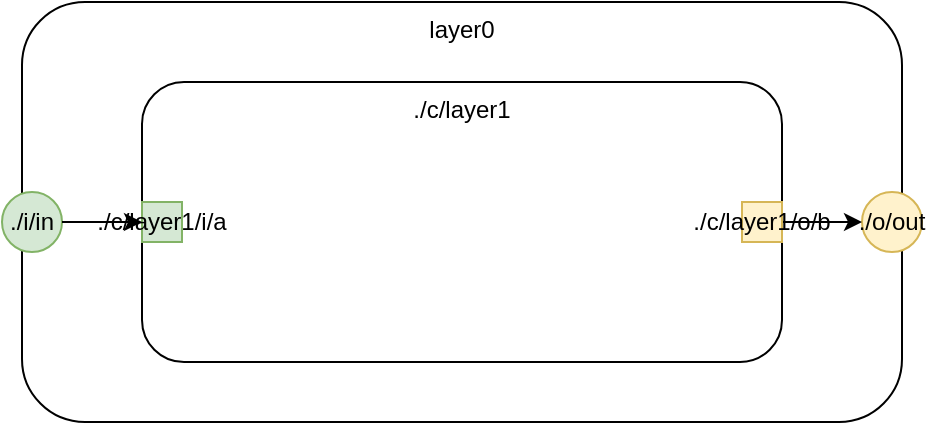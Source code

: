 <mxfile version="12.4.2" type="device" pages="8"><diagram id="BS4QYQn3qDDGcGuYMMgz" name="layer0"><mxGraphModel dx="1106" dy="776" grid="1" gridSize="10" guides="1" tooltips="1" connect="1" arrows="1" fold="1" page="1" pageScale="1" pageWidth="1100" pageHeight="850" math="0" shadow="0"><root><mxCell id="0"/><mxCell id="1" parent="0"/><mxCell id="8RHYjn3lXWxoRb7mA_Yf-1" value="layer0" style="rounded=1;whiteSpace=wrap;html=1;verticalAlign=top;" vertex="1" parent="1"><mxGeometry x="120" y="480" width="440" height="210" as="geometry"/></mxCell><mxCell id="8RHYjn3lXWxoRb7mA_Yf-2" value="./c/layer1" style="rounded=1;whiteSpace=wrap;html=1;verticalAlign=top;" vertex="1" parent="1"><mxGeometry x="180" y="520" width="320" height="140" as="geometry"/></mxCell><mxCell id="8RHYjn3lXWxoRb7mA_Yf-3" value="./o/out" style="ellipse;whiteSpace=wrap;html=1;aspect=fixed;fillColor=#fff2cc;align=center;strokeColor=#d6b656;" vertex="1" parent="1"><mxGeometry x="540" y="575" width="30" height="30" as="geometry"/></mxCell><mxCell id="8RHYjn3lXWxoRb7mA_Yf-4" value="./i/in" style="ellipse;whiteSpace=wrap;html=1;aspect=fixed;fillColor=#d5e8d4;align=center;strokeColor=#82b366;" vertex="1" parent="1"><mxGeometry x="110" y="575" width="30" height="30" as="geometry"/></mxCell><mxCell id="8RHYjn3lXWxoRb7mA_Yf-5" style="edgeStyle=orthogonalEdgeStyle;rounded=0;orthogonalLoop=1;jettySize=auto;html=1;exitX=1;exitY=0.5;exitDx=0;exitDy=0;entryX=0;entryY=0.5;entryDx=0;entryDy=0;" edge="1" parent="1" source="8RHYjn3lXWxoRb7mA_Yf-8" target="8RHYjn3lXWxoRb7mA_Yf-3"><mxGeometry relative="1" as="geometry"/></mxCell><mxCell id="8RHYjn3lXWxoRb7mA_Yf-6" value="./c/layer1/i/a" style="rounded=0;whiteSpace=wrap;html=1;fillColor=#d5e8d4;align=center;strokeColor=#82b366;" vertex="1" parent="1"><mxGeometry x="180" y="580" width="20" height="20" as="geometry"/></mxCell><mxCell id="8RHYjn3lXWxoRb7mA_Yf-7" style="edgeStyle=orthogonalEdgeStyle;rounded=0;orthogonalLoop=1;jettySize=auto;html=1;exitX=1;exitY=0.5;exitDx=0;exitDy=0;entryX=0;entryY=0.5;entryDx=0;entryDy=0;" edge="1" parent="1" source="8RHYjn3lXWxoRb7mA_Yf-4" target="8RHYjn3lXWxoRb7mA_Yf-6"><mxGeometry relative="1" as="geometry"><mxPoint x="139.759" y="589.828" as="sourcePoint"/><mxPoint x="265.276" y="589.828" as="targetPoint"/></mxGeometry></mxCell><mxCell id="8RHYjn3lXWxoRb7mA_Yf-8" value="./c/layer1/o/b" style="rounded=0;whiteSpace=wrap;html=1;fillColor=#fff2cc;align=center;strokeColor=#d6b656;" vertex="1" parent="1"><mxGeometry x="480" y="580" width="20" height="20" as="geometry"/></mxCell></root></mxGraphModel></diagram><diagram id="QI6hsn6gXjpxeQxfcP3L" name="container1"><mxGraphModel dx="1106" dy="776" grid="1" gridSize="10" guides="1" tooltips="1" connect="1" arrows="1" fold="1" page="1" pageScale="1" pageWidth="1100" pageHeight="850" math="0" shadow="0"><root><mxCell id="8cdQMfJVyZ2IeB8gaXhW-0"/><mxCell id="8cdQMfJVyZ2IeB8gaXhW-1" parent="8cdQMfJVyZ2IeB8gaXhW-0"/><mxCell id="8cdQMfJVyZ2IeB8gaXhW-2" value="container1" style="rounded=1;whiteSpace=wrap;html=1;verticalAlign=top;" vertex="1" parent="8cdQMfJVyZ2IeB8gaXhW-1"><mxGeometry x="165" y="80" width="320" height="140" as="geometry"/></mxCell><mxCell id="8cdQMfJVyZ2IeB8gaXhW-3" style="edgeStyle=orthogonalEdgeStyle;rounded=0;orthogonalLoop=1;jettySize=auto;html=1;exitX=1;exitY=0.5;exitDx=0;exitDy=0;entryX=0;entryY=0.5;entryDx=0;entryDy=0;" edge="1" parent="8cdQMfJVyZ2IeB8gaXhW-1" source="8cdQMfJVyZ2IeB8gaXhW-8" target="8cdQMfJVyZ2IeB8gaXhW-5"><mxGeometry relative="1" as="geometry"/></mxCell><mxCell id="8cdQMfJVyZ2IeB8gaXhW-4" value="hello" style="rounded=1;whiteSpace=wrap;html=1;verticalAlign=top;" vertex="1" parent="8cdQMfJVyZ2IeB8gaXhW-1"><mxGeometry x="250" y="115" width="150" height="70" as="geometry"/></mxCell><mxCell id="8cdQMfJVyZ2IeB8gaXhW-5" value="r" style="rounded=0;whiteSpace=wrap;html=1;fillColor=#d5e8d4;align=center;strokeColor=#82b366;" vertex="1" parent="8cdQMfJVyZ2IeB8gaXhW-1"><mxGeometry x="250" y="140" width="20" height="20" as="geometry"/></mxCell><mxCell id="8cdQMfJVyZ2IeB8gaXhW-6" value="s" style="rounded=0;whiteSpace=wrap;html=1;fillColor=#fff2cc;align=center;strokeColor=#d6b656;" vertex="1" parent="8cdQMfJVyZ2IeB8gaXhW-1"><mxGeometry x="380" y="140" width="20" height="20" as="geometry"/></mxCell><mxCell id="8cdQMfJVyZ2IeB8gaXhW-7" style="edgeStyle=orthogonalEdgeStyle;rounded=0;orthogonalLoop=1;jettySize=auto;html=1;exitX=1;exitY=0.5;exitDx=0;exitDy=0;entryX=0;entryY=0.5;entryDx=0;entryDy=0;" edge="1" parent="8cdQMfJVyZ2IeB8gaXhW-1" source="8cdQMfJVyZ2IeB8gaXhW-6" target="8cdQMfJVyZ2IeB8gaXhW-9"><mxGeometry relative="1" as="geometry"><mxPoint x="399.931" y="149.828" as="sourcePoint"/><mxPoint x="535.103" y="149.828" as="targetPoint"/></mxGeometry></mxCell><mxCell id="8cdQMfJVyZ2IeB8gaXhW-8" value="x" style="ellipse;whiteSpace=wrap;html=1;aspect=fixed;fillColor=#d5e8d4;align=center;strokeColor=#82b366;" vertex="1" parent="8cdQMfJVyZ2IeB8gaXhW-1"><mxGeometry x="150" y="135" width="30" height="30" as="geometry"/></mxCell><mxCell id="8cdQMfJVyZ2IeB8gaXhW-9" value="y" style="ellipse;whiteSpace=wrap;html=1;aspect=fixed;fillColor=#fff2cc;align=center;strokeColor=#d6b656;" vertex="1" parent="8cdQMfJVyZ2IeB8gaXhW-1"><mxGeometry x="465" y="135" width="30" height="30" as="geometry"/></mxCell><mxCell id="sl9WS0Awcjz-HEHJdWLB-0" value="container1" style="rounded=1;whiteSpace=wrap;html=1;verticalAlign=top;" vertex="1" parent="8cdQMfJVyZ2IeB8gaXhW-1"><mxGeometry x="165" y="355" width="320" height="140" as="geometry"/></mxCell><mxCell id="sl9WS0Awcjz-HEHJdWLB-1" style="edgeStyle=orthogonalEdgeStyle;rounded=0;orthogonalLoop=1;jettySize=auto;html=1;exitX=1;exitY=0.5;exitDx=0;exitDy=0;entryX=0;entryY=0.5;entryDx=0;entryDy=0;" edge="1" parent="8cdQMfJVyZ2IeB8gaXhW-1" source="sl9WS0Awcjz-HEHJdWLB-6" target="sl9WS0Awcjz-HEHJdWLB-3"><mxGeometry relative="1" as="geometry"/></mxCell><mxCell id="sl9WS0Awcjz-HEHJdWLB-2" value="./c/hello" style="rounded=1;whiteSpace=wrap;html=1;verticalAlign=top;" vertex="1" parent="8cdQMfJVyZ2IeB8gaXhW-1"><mxGeometry x="250" y="390" width="150" height="70" as="geometry"/></mxCell><mxCell id="sl9WS0Awcjz-HEHJdWLB-3" value="./c/hello/i/r" style="rounded=0;whiteSpace=wrap;html=1;fillColor=#d5e8d4;align=center;strokeColor=#82b366;" vertex="1" parent="8cdQMfJVyZ2IeB8gaXhW-1"><mxGeometry x="250" y="415" width="20" height="20" as="geometry"/></mxCell><mxCell id="sl9WS0Awcjz-HEHJdWLB-4" value="./c/hello/o/s" style="rounded=0;whiteSpace=wrap;html=1;fillColor=#fff2cc;align=center;strokeColor=#d6b656;" vertex="1" parent="8cdQMfJVyZ2IeB8gaXhW-1"><mxGeometry x="380" y="415" width="20" height="20" as="geometry"/></mxCell><mxCell id="sl9WS0Awcjz-HEHJdWLB-5" style="edgeStyle=orthogonalEdgeStyle;rounded=0;orthogonalLoop=1;jettySize=auto;html=1;exitX=1;exitY=0.5;exitDx=0;exitDy=0;entryX=0;entryY=0.5;entryDx=0;entryDy=0;" edge="1" parent="8cdQMfJVyZ2IeB8gaXhW-1" source="sl9WS0Awcjz-HEHJdWLB-4" target="sl9WS0Awcjz-HEHJdWLB-7"><mxGeometry relative="1" as="geometry"><mxPoint x="399.931" y="424.828" as="sourcePoint"/><mxPoint x="535.103" y="424.828" as="targetPoint"/></mxGeometry></mxCell><mxCell id="sl9WS0Awcjz-HEHJdWLB-6" value="./i/x" style="ellipse;whiteSpace=wrap;html=1;aspect=fixed;fillColor=#d5e8d4;align=center;strokeColor=#82b366;" vertex="1" parent="8cdQMfJVyZ2IeB8gaXhW-1"><mxGeometry x="150" y="410" width="30" height="30" as="geometry"/></mxCell><mxCell id="sl9WS0Awcjz-HEHJdWLB-7" value="./o/y" style="ellipse;whiteSpace=wrap;html=1;aspect=fixed;fillColor=#fff2cc;align=center;strokeColor=#d6b656;" vertex="1" parent="8cdQMfJVyZ2IeB8gaXhW-1"><mxGeometry x="465" y="410" width="30" height="30" as="geometry"/></mxCell></root></mxGraphModel></diagram><diagram id="JXHje-BVGUL7OJm0ZWNf" name="hello"><mxGraphModel dx="1106" dy="776" grid="1" gridSize="10" guides="1" tooltips="1" connect="1" arrows="1" fold="1" page="1" pageScale="1" pageWidth="1100" pageHeight="850" math="0" shadow="0"><root><mxCell id="dJtt7Ze6SxU7a48mR6eC-0"/><mxCell id="dJtt7Ze6SxU7a48mR6eC-1" parent="dJtt7Ze6SxU7a48mR6eC-0"/><mxCell id="aFtjZITdx4E0Kw1YcrPo-6" value="hello" style="rounded=0;whiteSpace=wrap;html=1;dashed=1;opacity=50;align=center;verticalAlign=top;" vertex="1" parent="dJtt7Ze6SxU7a48mR6eC-1"><mxGeometry x="320" y="189.5" width="240" height="100" as="geometry"/></mxCell><mxCell id="aFtjZITdx4E0Kw1YcrPo-0" value="@" style="ellipse;html=1;aspect=fixed;align=center;fillColor=#d5e8d4;strokeColor=#82b366;textOpacity=50;" vertex="1" parent="dJtt7Ze6SxU7a48mR6eC-1"><mxGeometry x="310" y="209.5" width="20" height="20" as="geometry"/></mxCell><mxCell id="aFtjZITdx4E0Kw1YcrPo-2" value="" style="ellipse;html=1;aspect=fixed;align=center;fillColor=#fff2cc;strokeColor=#d6b656;textOpacity=50;" vertex="1" parent="dJtt7Ze6SxU7a48mR6eC-1"><mxGeometry x="550" y="244.5" width="20" height="20" as="geometry"/></mxCell><mxCell id="R1oQDoesJ_FoGkhyCbJz-0" value="&quot;hello&quot;" style="rounded=1;whiteSpace=wrap;html=1;dashed=1;opacity=50;align=center;verticalAlign=middle;" vertex="1" parent="dJtt7Ze6SxU7a48mR6eC-1"><mxGeometry x="380" y="237" width="120" height="35" as="geometry"/></mxCell><mxCell id="R1oQDoesJ_FoGkhyCbJz-3" style="edgeStyle=orthogonalEdgeStyle;curved=1;orthogonalLoop=1;jettySize=auto;html=1;exitX=1;exitY=0.5;exitDx=0;exitDy=0;entryX=0;entryY=0.5;entryDx=0;entryDy=0;" edge="1" parent="dJtt7Ze6SxU7a48mR6eC-1" source="R1oQDoesJ_FoGkhyCbJz-2" target="aFtjZITdx4E0Kw1YcrPo-2"><mxGeometry relative="1" as="geometry"/></mxCell><mxCell id="R1oQDoesJ_FoGkhyCbJz-2" value="" style="ellipse;html=1;aspect=fixed;align=center;fillColor=#fff2cc;strokeColor=#d6b656;textOpacity=50;" vertex="1" parent="dJtt7Ze6SxU7a48mR6eC-1"><mxGeometry x="490" y="244.5" width="20" height="20" as="geometry"/></mxCell></root></mxGraphModel></diagram><diagram id="_EzL61O8NGpXslltGt4h" name="..."><mxGraphModel dx="1106" dy="776" grid="1" gridSize="10" guides="1" tooltips="1" connect="1" arrows="1" fold="1" page="1" pageScale="1" pageWidth="1100" pageHeight="850" math="0" shadow="0"><root><mxCell id="gpnrVUZbXs6MWJBInQI5-0"/><mxCell id="gpnrVUZbXs6MWJBInQI5-1" parent="gpnrVUZbXs6MWJBInQI5-0"/></root></mxGraphModel></diagram><diagram id="wem0N27-QswMyUMNdpZx" name="Types"><mxGraphModel dx="2401" dy="913" grid="1" gridSize="10" guides="1" tooltips="1" connect="1" arrows="1" fold="1" page="1" pageScale="1" pageWidth="1100" pageHeight="850" math="0" shadow="0"><root><mxCell id="kKl7M71F3Ecm4KnXroWh-0"/><mxCell id="kKl7M71F3Ecm4KnXroWh-1" parent="kKl7M71F3Ecm4KnXroWh-0"/><mxCell id="kKl7M71F3Ecm4KnXroWh-50" style="edgeStyle=orthogonalEdgeStyle;curved=1;orthogonalLoop=1;jettySize=auto;html=1;exitX=0.5;exitY=1;exitDx=0;exitDy=0;dashed=1;" edge="1" parent="kKl7M71F3Ecm4KnXroWh-1" source="kKl7M71F3Ecm4KnXroWh-49" target="kKl7M71F3Ecm4KnXroWh-47"><mxGeometry relative="1" as="geometry"/></mxCell><mxCell id="kKl7M71F3Ecm4KnXroWh-49" value="Editor" style="rounded=1;whiteSpace=wrap;html=1;dashed=1;verticalAlign=top;" vertex="1" parent="kKl7M71F3Ecm4KnXroWh-1"><mxGeometry x="-50" y="50" width="600" height="520" as="geometry"/></mxCell><mxCell id="kKl7M71F3Ecm4KnXroWh-51" style="edgeStyle=orthogonalEdgeStyle;curved=1;orthogonalLoop=1;jettySize=auto;html=1;exitX=0.5;exitY=1;exitDx=0;exitDy=0;entryX=0.75;entryY=0;entryDx=0;entryDy=0;dashed=1;" edge="1" parent="kKl7M71F3Ecm4KnXroWh-1" source="kKl7M71F3Ecm4KnXroWh-48" target="kKl7M71F3Ecm4KnXroWh-47"><mxGeometry relative="1" as="geometry"/></mxCell><mxCell id="kKl7M71F3Ecm4KnXroWh-48" value="IDE Loader" style="rounded=1;whiteSpace=wrap;html=1;dashed=1;verticalAlign=top;" vertex="1" parent="kKl7M71F3Ecm4KnXroWh-1"><mxGeometry x="700" y="590" width="800" height="470" as="geometry"/></mxCell><mxCell id="kKl7M71F3Ecm4KnXroWh-47" value="IDE Runner" style="rounded=1;whiteSpace=wrap;html=1;dashed=1;verticalAlign=top;" vertex="1" parent="kKl7M71F3Ecm4KnXroWh-1"><mxGeometry x="30" y="1260" width="720" height="370" as="geometry"/></mxCell><mxCell id="kKl7M71F3Ecm4KnXroWh-36" value="&lt;b style=&quot;font-style: italic&quot;&gt;Dispatcher&lt;/b&gt;" style="rounded=1;whiteSpace=wrap;html=1;verticalAlign=top;fillColor=#f5f5f5;strokeColor=#666666;fontColor=#333333;" vertex="1" parent="kKl7M71F3Ecm4KnXroWh-1"><mxGeometry x="80" y="1334.48" width="600" height="220.03" as="geometry"/></mxCell><mxCell id="kKl7M71F3Ecm4KnXroWh-22" value="&lt;i&gt;&lt;b&gt;Template&lt;/b&gt;&lt;/i&gt;" style="rounded=1;whiteSpace=wrap;html=1;verticalAlign=top;fillColor=#f5f5f5;strokeColor=#666666;fontColor=#333333;" vertex="1" parent="kKl7M71F3Ecm4KnXroWh-1"><mxGeometry x="10" y="80" width="450" height="430" as="geometry"/></mxCell><mxCell id="kKl7M71F3Ecm4KnXroWh-17" value="&lt;b style=&quot;font-style: italic&quot;&gt;Runnable&lt;/b&gt;&lt;br&gt;&lt;br&gt;+= Runnable Interface" style="rounded=1;whiteSpace=wrap;html=1;verticalAlign=top;fillColor=#f5f5f5;strokeColor=#666666;fontColor=#333333;" vertex="1" parent="kKl7M71F3Ecm4KnXroWh-1"><mxGeometry x="780" y="725" width="360" height="180" as="geometry"/></mxCell><mxCell id="kKl7M71F3Ecm4KnXroWh-16" value="&lt;i&gt;&lt;b&gt;Runnable Interface&lt;/b&gt;&lt;/i&gt;" style="rounded=1;whiteSpace=wrap;html=1;dashed=1;verticalAlign=top;fillColor=#f5f5f5;strokeColor=#666666;fontColor=#333333;" vertex="1" parent="kKl7M71F3Ecm4KnXroWh-1"><mxGeometry x="1240" y="650" width="200" height="330" as="geometry"/></mxCell><mxCell id="kKl7M71F3Ecm4KnXroWh-15" value="&lt;i&gt;&lt;b&gt;Composite Template&lt;/b&gt;&lt;/i&gt;" style="rounded=1;whiteSpace=wrap;html=1;verticalAlign=top;fillColor=#f5f5f5;strokeColor=#666666;fontColor=#333333;" vertex="1" parent="kKl7M71F3Ecm4KnXroWh-1"><mxGeometry x="30" y="324" width="410" height="166" as="geometry"/></mxCell><mxCell id="kKl7M71F3Ecm4KnXroWh-2" value="&lt;i&gt;&lt;b&gt;Template&lt;/b&gt;&lt;/i&gt;&lt;br&gt;kind = { composite | leaf }&lt;br&gt;ports = [Port]" style="rounded=1;whiteSpace=wrap;html=1;dashed=1;verticalAlign=top;" vertex="1" parent="kKl7M71F3Ecm4KnXroWh-1"><mxGeometry x="220" y="200" width="150" height="70" as="geometry"/></mxCell><mxCell id="kKl7M71F3Ecm4KnXroWh-3" value="&lt;b&gt;&lt;i&gt;Load Interface&lt;br&gt;&lt;/i&gt;&lt;/b&gt;inputQueue = Queue&lt;br&gt;outputQueue = Queue" style="rounded=1;whiteSpace=wrap;html=1;dashed=1;verticalAlign=top;" vertex="1" parent="kKl7M71F3Ecm4KnXroWh-1"><mxGeometry x="1270" y="810" width="140" height="60" as="geometry"/></mxCell><mxCell id="kKl7M71F3Ecm4KnXroWh-4" value="&lt;b style=&quot;font-style: italic&quot;&gt;Container&lt;br&gt;&lt;/b&gt;contains: [Template]&lt;br&gt;connections: [Connection]" style="rounded=1;whiteSpace=wrap;html=1;dashed=1;verticalAlign=top;" vertex="1" parent="kKl7M71F3Ecm4KnXroWh-1"><mxGeometry x="60" y="364" width="150" height="100" as="geometry"/></mxCell><mxCell id="kKl7M71F3Ecm4KnXroWh-8" value="&lt;b style=&quot;font-style: italic&quot;&gt;Composite&amp;nbsp;&lt;/b&gt;&lt;b style=&quot;font-style: italic&quot;&gt;Instance&lt;/b&gt;&lt;br&gt;&lt;br&gt;+= Composite Template&lt;br&gt;children: [Runnable]&lt;br&gt;{ kind := composite }" style="rounded=1;whiteSpace=wrap;html=1;verticalAlign=top;dashed=1;" vertex="1" parent="kKl7M71F3Ecm4KnXroWh-1"><mxGeometry x="800" y="785" width="170" height="90" as="geometry"/></mxCell><mxCell id="kKl7M71F3Ecm4KnXroWh-9" value="&lt;b style=&quot;font-style: italic&quot;&gt;Leaf&amp;nbsp;&lt;/b&gt;&lt;b style=&quot;font-style: italic&quot;&gt;Instance&lt;/b&gt;&lt;br&gt;&lt;br&gt;+= Template&lt;br&gt;{ kind := leaf }" style="rounded=1;whiteSpace=wrap;html=1;verticalAlign=top;dashed=1;" vertex="1" parent="kKl7M71F3Ecm4KnXroWh-1"><mxGeometry x="985" y="785" width="130" height="80.06" as="geometry"/></mxCell><mxCell id="kKl7M71F3Ecm4KnXroWh-14" value="&lt;b style=&quot;font-style: italic&quot;&gt;Dispatch&amp;nbsp;&lt;/b&gt;&lt;b style=&quot;font-style: italic&quot;&gt;Interface&lt;/b&gt;&lt;b&gt;&lt;i&gt;&lt;br&gt;&lt;/i&gt;&lt;/b&gt;predicate busy&lt;br&gt;predicate ready" style="rounded=1;whiteSpace=wrap;html=1;dashed=1;verticalAlign=top;" vertex="1" parent="kKl7M71F3Ecm4KnXroWh-1"><mxGeometry x="1265" y="690" width="150" height="100" as="geometry"/></mxCell><mxCell id="kKl7M71F3Ecm4KnXroWh-18" value="&lt;b&gt;&lt;i&gt;Port&lt;/i&gt;&lt;/b&gt;&lt;br&gt;direction = { input | output&amp;nbsp; }&lt;br&gt;name = Relative Name" style="rounded=1;whiteSpace=wrap;html=1;dashed=1;verticalAlign=top;" vertex="1" parent="kKl7M71F3Ecm4KnXroWh-1"><mxGeometry x="210" y="120" width="170" height="70" as="geometry"/></mxCell><mxCell id="kKl7M71F3Ecm4KnXroWh-19" value="&lt;b&gt;&lt;i&gt;Connection&lt;/i&gt;&lt;/b&gt;&lt;br&gt;sender = {Template Port}&lt;br&gt;Receiver = {Template Port}" style="rounded=1;whiteSpace=wrap;html=1;dashed=1;verticalAlign=top;" vertex="1" parent="kKl7M71F3Ecm4KnXroWh-1"><mxGeometry x="220" y="364" width="170" height="70" as="geometry"/></mxCell><mxCell id="kKl7M71F3Ecm4KnXroWh-21" value="&lt;b style=&quot;font-style: italic&quot;&gt;Dispatcher&lt;/b&gt;" style="rounded=1;whiteSpace=wrap;html=1;verticalAlign=top;fillColor=#f5f5f5;strokeColor=#666666;fontColor=#333333;" vertex="1" parent="kKl7M71F3Ecm4KnXroWh-1"><mxGeometry x="110" y="1379.44" width="280" height="120.06" as="geometry"/></mxCell><mxCell id="kKl7M71F3Ecm4KnXroWh-23" value="&lt;b&gt;&lt;i&gt;Send Interface&lt;br&gt;&lt;/i&gt;&lt;/b&gt;effect Send (Port Event)&lt;br&gt;effect Inject (Port Event)" style="rounded=1;whiteSpace=wrap;html=1;dashed=1;verticalAlign=top;" vertex="1" parent="kKl7M71F3Ecm4KnXroWh-1"><mxGeometry x="1275" y="890" width="140" height="60" as="geometry"/></mxCell><mxCell id="kKl7M71F3Ecm4KnXroWh-24" value="&lt;span style=&quot;color: rgb(51 , 51 , 51)&quot;&gt;all = [Runnable]&lt;/span&gt;&lt;br style=&quot;color: rgb(51 , 51 , 51)&quot;&gt;&lt;span style=&quot;color: rgb(51 , 51 , 51)&quot;&gt;side effect add (Runnable)&lt;/span&gt;&lt;br style=&quot;color: rgb(51 , 51 , 51)&quot;&gt;&lt;span style=&quot;color: rgb(51 , 51 , 51)&quot;&gt;filter instantiate (Template) &amp;gt;&amp;gt; Runnable&lt;/span&gt;" style="rounded=1;whiteSpace=wrap;html=1;verticalAlign=top;dashed=1;" vertex="1" parent="kKl7M71F3Ecm4KnXroWh-1"><mxGeometry x="130" y="1409.5" width="240" height="70" as="geometry"/></mxCell><mxCell id="kKl7M71F3Ecm4KnXroWh-27" value="&lt;i&gt;&lt;b&gt;Event&lt;/b&gt;&lt;/i&gt;" style="rounded=1;whiteSpace=wrap;html=1;verticalAlign=top;fillColor=#f5f5f5;strokeColor=#666666;fontColor=#333333;" vertex="1" parent="kKl7M71F3Ecm4KnXroWh-1"><mxGeometry x="420" y="1379.5" width="200" height="130" as="geometry"/></mxCell><mxCell id="kKl7M71F3Ecm4KnXroWh-28" value="tag = symbol&lt;br&gt;data = any" style="rounded=1;whiteSpace=wrap;html=1;dashed=1;verticalAlign=top;" vertex="1" parent="kKl7M71F3Ecm4KnXroWh-1"><mxGeometry x="450" y="1430.5" width="140" height="49" as="geometry"/></mxCell></root></mxGraphModel></diagram><diagram name="Types 2" id="-k1rVD6fTdkCEEOzWvmv"><mxGraphModel dx="2206" dy="740" grid="1" gridSize="10" guides="1" tooltips="1" connect="1" arrows="1" fold="1" page="1" pageScale="1" pageWidth="1100" pageHeight="850" math="0" shadow="0"><root><mxCell id="0HmC1ZjgGKnAvdqkIvLh-0"/><mxCell id="0HmC1ZjgGKnAvdqkIvLh-1" parent="0HmC1ZjgGKnAvdqkIvLh-0"/><mxCell id="yPkE5v3bC-CAUNovTbb5-3" value="&lt;span&gt;&lt;i&gt;Name&lt;/i&gt;&lt;/span&gt;" style="rounded=1;whiteSpace=wrap;html=1;dashed=1;opacity=50;align=center;fontStyle=1;verticalAlign=top;" vertex="1" parent="0HmC1ZjgGKnAvdqkIvLh-1"><mxGeometry x="640" y="240" width="360" height="190" as="geometry"/></mxCell><mxCell id="yPkE5v3bC-CAUNovTbb5-7" value="&lt;b&gt;&lt;i&gt;Qualifier&lt;/i&gt;&lt;/b&gt;" style="rounded=1;whiteSpace=wrap;html=1;dashed=1;opacity=50;align=center;verticalAlign=top;" vertex="1" parent="0HmC1ZjgGKnAvdqkIvLh-1"><mxGeometry x="760" y="280" width="180" height="126" as="geometry"/></mxCell><mxCell id="0HmC1ZjgGKnAvdqkIvLh-2" style="edgeStyle=orthogonalEdgeStyle;curved=1;orthogonalLoop=1;jettySize=auto;html=1;exitX=0.5;exitY=1;exitDx=0;exitDy=0;dashed=1;" edge="1" parent="0HmC1ZjgGKnAvdqkIvLh-1" source="0HmC1ZjgGKnAvdqkIvLh-3" target="0HmC1ZjgGKnAvdqkIvLh-6"><mxGeometry relative="1" as="geometry"/></mxCell><mxCell id="0HmC1ZjgGKnAvdqkIvLh-3" value="Editor" style="rounded=1;whiteSpace=wrap;html=1;dashed=1;verticalAlign=top;" vertex="1" parent="0HmC1ZjgGKnAvdqkIvLh-1"><mxGeometry x="-50" y="50" width="600" height="520" as="geometry"/></mxCell><mxCell id="0HmC1ZjgGKnAvdqkIvLh-4" style="edgeStyle=orthogonalEdgeStyle;curved=1;orthogonalLoop=1;jettySize=auto;html=1;exitX=0.5;exitY=1;exitDx=0;exitDy=0;entryX=0.75;entryY=0;entryDx=0;entryDy=0;dashed=1;" edge="1" parent="0HmC1ZjgGKnAvdqkIvLh-1" source="0HmC1ZjgGKnAvdqkIvLh-5" target="0HmC1ZjgGKnAvdqkIvLh-6"><mxGeometry relative="1" as="geometry"/></mxCell><mxCell id="0HmC1ZjgGKnAvdqkIvLh-5" value="IDE Loader" style="rounded=1;whiteSpace=wrap;html=1;dashed=1;verticalAlign=top;" vertex="1" parent="0HmC1ZjgGKnAvdqkIvLh-1"><mxGeometry x="957.5" y="1009.5" width="800" height="470" as="geometry"/></mxCell><mxCell id="0HmC1ZjgGKnAvdqkIvLh-6" value="IDE Runner" style="rounded=1;whiteSpace=wrap;html=1;dashed=1;verticalAlign=top;" vertex="1" parent="0HmC1ZjgGKnAvdqkIvLh-1"><mxGeometry x="30" y="1260" width="720" height="370" as="geometry"/></mxCell><mxCell id="0HmC1ZjgGKnAvdqkIvLh-7" value="&lt;b style=&quot;font-style: italic&quot;&gt;Dispatcher&lt;/b&gt;" style="rounded=1;whiteSpace=wrap;html=1;verticalAlign=top;fillColor=#f5f5f5;strokeColor=#666666;fontColor=#333333;" vertex="1" parent="0HmC1ZjgGKnAvdqkIvLh-1"><mxGeometry x="80" y="1334.48" width="600" height="220.03" as="geometry"/></mxCell><mxCell id="0HmC1ZjgGKnAvdqkIvLh-8" value="&lt;i&gt;&lt;b&gt;Template&lt;/b&gt;&lt;/i&gt;" style="rounded=1;whiteSpace=wrap;html=1;verticalAlign=top;fillColor=#f5f5f5;strokeColor=#666666;fontColor=#333333;" vertex="1" parent="0HmC1ZjgGKnAvdqkIvLh-1"><mxGeometry x="10" y="80" width="450" height="430" as="geometry"/></mxCell><mxCell id="0HmC1ZjgGKnAvdqkIvLh-9" value="&lt;b style=&quot;font-style: italic&quot;&gt;Runnable&lt;/b&gt;&lt;br&gt;&lt;br&gt;+= Runnable Interface" style="rounded=1;whiteSpace=wrap;html=1;verticalAlign=top;fillColor=#f5f5f5;strokeColor=#666666;fontColor=#333333;" vertex="1" parent="0HmC1ZjgGKnAvdqkIvLh-1"><mxGeometry x="1037.5" y="1144.5" width="360" height="180" as="geometry"/></mxCell><mxCell id="0HmC1ZjgGKnAvdqkIvLh-10" value="&lt;i&gt;&lt;b&gt;Runnable Interface&lt;/b&gt;&lt;/i&gt;" style="rounded=1;whiteSpace=wrap;html=1;dashed=1;verticalAlign=top;fillColor=#f5f5f5;strokeColor=#666666;fontColor=#333333;" vertex="1" parent="0HmC1ZjgGKnAvdqkIvLh-1"><mxGeometry x="1497.5" y="1069.5" width="200" height="330" as="geometry"/></mxCell><mxCell id="0HmC1ZjgGKnAvdqkIvLh-11" value="&lt;i&gt;&lt;b&gt;Composite Template&lt;/b&gt;&lt;/i&gt;" style="rounded=1;whiteSpace=wrap;html=1;verticalAlign=top;fillColor=#f5f5f5;strokeColor=#666666;fontColor=#333333;" vertex="1" parent="0HmC1ZjgGKnAvdqkIvLh-1"><mxGeometry x="30" y="324" width="410" height="166" as="geometry"/></mxCell><mxCell id="0HmC1ZjgGKnAvdqkIvLh-12" value="&lt;i&gt;&lt;b&gt;Template&lt;/b&gt;&lt;/i&gt;&lt;br&gt;kind = { composite | leaf }&lt;br&gt;ports = [Port]" style="rounded=1;whiteSpace=wrap;html=1;dashed=1;verticalAlign=top;" vertex="1" parent="0HmC1ZjgGKnAvdqkIvLh-1"><mxGeometry x="220" y="200" width="150" height="70" as="geometry"/></mxCell><mxCell id="0HmC1ZjgGKnAvdqkIvLh-13" value="&lt;b&gt;&lt;i&gt;Load Interface&lt;br&gt;&lt;/i&gt;&lt;/b&gt;inputQueue = Queue&lt;br&gt;outputQueue = Queue" style="rounded=1;whiteSpace=wrap;html=1;dashed=1;verticalAlign=top;" vertex="1" parent="0HmC1ZjgGKnAvdqkIvLh-1"><mxGeometry x="1527.5" y="1229.5" width="140" height="60" as="geometry"/></mxCell><mxCell id="0HmC1ZjgGKnAvdqkIvLh-14" value="&lt;b style=&quot;font-style: italic&quot;&gt;Container&lt;br&gt;&lt;/b&gt;contains: [Template]&lt;br&gt;connections: [Connection]" style="rounded=1;whiteSpace=wrap;html=1;dashed=1;verticalAlign=top;" vertex="1" parent="0HmC1ZjgGKnAvdqkIvLh-1"><mxGeometry x="60" y="364" width="150" height="100" as="geometry"/></mxCell><mxCell id="0HmC1ZjgGKnAvdqkIvLh-15" value="&lt;b style=&quot;font-style: italic&quot;&gt;Composite&amp;nbsp;&lt;/b&gt;&lt;b style=&quot;font-style: italic&quot;&gt;Instance&lt;/b&gt;&lt;br&gt;&lt;br&gt;+= Composite Template&lt;br&gt;children: [Runnable]&lt;br&gt;{ kind := composite }" style="rounded=1;whiteSpace=wrap;html=1;verticalAlign=top;dashed=1;" vertex="1" parent="0HmC1ZjgGKnAvdqkIvLh-1"><mxGeometry x="1057.5" y="1204.5" width="170" height="90" as="geometry"/></mxCell><mxCell id="0HmC1ZjgGKnAvdqkIvLh-16" value="&lt;b style=&quot;font-style: italic&quot;&gt;Leaf&amp;nbsp;&lt;/b&gt;&lt;b style=&quot;font-style: italic&quot;&gt;Instance&lt;/b&gt;&lt;br&gt;&lt;br&gt;+= Template&lt;br&gt;{ kind := leaf }" style="rounded=1;whiteSpace=wrap;html=1;verticalAlign=top;dashed=1;" vertex="1" parent="0HmC1ZjgGKnAvdqkIvLh-1"><mxGeometry x="1242.5" y="1204.5" width="130" height="80.06" as="geometry"/></mxCell><mxCell id="0HmC1ZjgGKnAvdqkIvLh-17" value="&lt;b style=&quot;font-style: italic&quot;&gt;Dispatch&amp;nbsp;&lt;/b&gt;&lt;b style=&quot;font-style: italic&quot;&gt;Interface&lt;/b&gt;&lt;b&gt;&lt;i&gt;&lt;br&gt;&lt;/i&gt;&lt;/b&gt;predicate busy&lt;br&gt;predicate ready" style="rounded=1;whiteSpace=wrap;html=1;dashed=1;verticalAlign=top;" vertex="1" parent="0HmC1ZjgGKnAvdqkIvLh-1"><mxGeometry x="1522.5" y="1109.5" width="150" height="100" as="geometry"/></mxCell><mxCell id="0HmC1ZjgGKnAvdqkIvLh-18" value="&lt;b&gt;&lt;i&gt;Port&lt;/i&gt;&lt;/b&gt;&lt;br&gt;direction = { input | output&amp;nbsp; }&lt;br&gt;name = Relative Name" style="rounded=1;whiteSpace=wrap;html=1;dashed=1;verticalAlign=top;" vertex="1" parent="0HmC1ZjgGKnAvdqkIvLh-1"><mxGeometry x="210" y="120" width="170" height="70" as="geometry"/></mxCell><mxCell id="0HmC1ZjgGKnAvdqkIvLh-19" value="&lt;b&gt;&lt;i&gt;Connection&lt;/i&gt;&lt;/b&gt;&lt;br&gt;sender = {Template Port}&lt;br&gt;Receiver = {Template Port}" style="rounded=1;whiteSpace=wrap;html=1;dashed=1;verticalAlign=top;" vertex="1" parent="0HmC1ZjgGKnAvdqkIvLh-1"><mxGeometry x="220" y="364" width="170" height="70" as="geometry"/></mxCell><mxCell id="0HmC1ZjgGKnAvdqkIvLh-20" value="&lt;b style=&quot;font-style: italic&quot;&gt;Dispatcher&lt;/b&gt;" style="rounded=1;whiteSpace=wrap;html=1;verticalAlign=top;fillColor=#f5f5f5;strokeColor=#666666;fontColor=#333333;" vertex="1" parent="0HmC1ZjgGKnAvdqkIvLh-1"><mxGeometry x="110" y="1379.44" width="280" height="120.06" as="geometry"/></mxCell><mxCell id="0HmC1ZjgGKnAvdqkIvLh-21" value="&lt;b&gt;&lt;i&gt;Send Interface&lt;br&gt;&lt;/i&gt;&lt;/b&gt;effect Send (Port Event)&lt;br&gt;effect Inject (Port Event)" style="rounded=1;whiteSpace=wrap;html=1;dashed=1;verticalAlign=top;" vertex="1" parent="0HmC1ZjgGKnAvdqkIvLh-1"><mxGeometry x="1532.5" y="1309.5" width="140" height="60" as="geometry"/></mxCell><mxCell id="0HmC1ZjgGKnAvdqkIvLh-22" value="&lt;span style=&quot;color: rgb(51 , 51 , 51)&quot;&gt;all = [Runnable]&lt;/span&gt;&lt;br style=&quot;color: rgb(51 , 51 , 51)&quot;&gt;&lt;span style=&quot;color: rgb(51 , 51 , 51)&quot;&gt;side effect add (Runnable)&lt;/span&gt;&lt;br style=&quot;color: rgb(51 , 51 , 51)&quot;&gt;&lt;span style=&quot;color: rgb(51 , 51 , 51)&quot;&gt;filter instantiate (Template) &amp;gt;&amp;gt; Runnable&lt;/span&gt;" style="rounded=1;whiteSpace=wrap;html=1;verticalAlign=top;dashed=1;" vertex="1" parent="0HmC1ZjgGKnAvdqkIvLh-1"><mxGeometry x="130" y="1409.5" width="240" height="70" as="geometry"/></mxCell><mxCell id="0HmC1ZjgGKnAvdqkIvLh-23" value="&lt;i&gt;&lt;b&gt;Event&lt;/b&gt;&lt;/i&gt;" style="rounded=1;whiteSpace=wrap;html=1;verticalAlign=top;fillColor=#f5f5f5;strokeColor=#666666;fontColor=#333333;" vertex="1" parent="0HmC1ZjgGKnAvdqkIvLh-1"><mxGeometry x="420" y="1379.5" width="200" height="130" as="geometry"/></mxCell><mxCell id="0HmC1ZjgGKnAvdqkIvLh-24" value="tag = symbol&lt;br&gt;data = any" style="rounded=1;whiteSpace=wrap;html=1;dashed=1;verticalAlign=top;" vertex="1" parent="0HmC1ZjgGKnAvdqkIvLh-1"><mxGeometry x="450" y="1430.5" width="140" height="49" as="geometry"/></mxCell><mxCell id="yPkE5v3bC-CAUNovTbb5-0" value="&lt;i style=&quot;font-weight: bold&quot;&gt;Direction&lt;/i&gt;&lt;br&gt;input | output" style="rounded=1;whiteSpace=wrap;html=1;dashed=1;opacity=50;align=center;" vertex="1" parent="0HmC1ZjgGKnAvdqkIvLh-1"><mxGeometry x="640" y="80" width="120" height="60" as="geometry"/></mxCell><mxCell id="yPkE5v3bC-CAUNovTbb5-2" value="&lt;i style=&quot;font-weight: bold&quot;&gt;Kind&lt;br&gt;&lt;/i&gt;composite | leaf" style="rounded=1;whiteSpace=wrap;html=1;dashed=1;opacity=50;align=center;" vertex="1" parent="0HmC1ZjgGKnAvdqkIvLh-1"><mxGeometry x="640" y="160" width="120" height="60" as="geometry"/></mxCell><mxCell id="yPkE5v3bC-CAUNovTbb5-10" style="edgeStyle=orthogonalEdgeStyle;curved=1;orthogonalLoop=1;jettySize=auto;html=1;" edge="1" parent="0HmC1ZjgGKnAvdqkIvLh-1" source="yPkE5v3bC-CAUNovTbb5-4" target="yPkE5v3bC-CAUNovTbb5-7"><mxGeometry relative="1" as="geometry"/></mxCell><mxCell id="yPkE5v3bC-CAUNovTbb5-11" value="+" style="text;html=1;align=center;verticalAlign=middle;resizable=0;points=[];;labelBackgroundColor=#ffffff;" vertex="1" connectable="0" parent="yPkE5v3bC-CAUNovTbb5-10"><mxGeometry x="0.181" y="1" relative="1" as="geometry"><mxPoint as="offset"/></mxGeometry></mxCell><mxCell id="yPkE5v3bC-CAUNovTbb5-4" value="&lt;i style=&quot;font-weight: bold&quot;&gt;Ident&lt;/i&gt;" style="rounded=1;whiteSpace=wrap;html=1;dashed=1;opacity=50;align=center;" vertex="1" parent="0HmC1ZjgGKnAvdqkIvLh-1"><mxGeometry x="650" y="333" width="60" height="20" as="geometry"/></mxCell><mxCell id="yPkE5v3bC-CAUNovTbb5-5" value="&lt;i style=&quot;font-weight: bold&quot;&gt;Ident&lt;/i&gt;" style="rounded=1;whiteSpace=wrap;html=1;dashed=1;opacity=50;align=center;" vertex="1" parent="0HmC1ZjgGKnAvdqkIvLh-1"><mxGeometry x="855" y="350" width="60" height="20" as="geometry"/></mxCell><mxCell id="yPkE5v3bC-CAUNovTbb5-6" value="&lt;i style=&quot;font-weight: bold&quot;&gt;/&lt;/i&gt;" style="rounded=1;whiteSpace=wrap;html=1;dashed=1;opacity=50;align=center;" vertex="1" parent="0HmC1ZjgGKnAvdqkIvLh-1"><mxGeometry x="795" y="350" width="60" height="20" as="geometry"/></mxCell><mxCell id="yPkE5v3bC-CAUNovTbb5-9" value="&lt;b&gt;&lt;i&gt;Syntactic*&lt;/i&gt;&lt;/b&gt;" style="rounded=1;whiteSpace=wrap;html=1;dashed=1;opacity=50;align=center;verticalAlign=top;" vertex="1" parent="0HmC1ZjgGKnAvdqkIvLh-1"><mxGeometry x="775" y="320" width="150" height="66" as="geometry"/></mxCell><mxCell id="DhMf0GLKWaa4HkFFs3CB-3" style="edgeStyle=orthogonalEdgeStyle;curved=1;orthogonalLoop=1;jettySize=auto;html=1;exitX=1;exitY=0.5;exitDx=0;exitDy=0;entryX=0;entryY=0.5;entryDx=0;entryDy=0;" edge="1" parent="0HmC1ZjgGKnAvdqkIvLh-1" source="DhMf0GLKWaa4HkFFs3CB-0" target="DhMf0GLKWaa4HkFFs3CB-1"><mxGeometry relative="1" as="geometry"/></mxCell><mxCell id="DhMf0GLKWaa4HkFFs3CB-0" value="" style="ellipse;whiteSpace=wrap;html=1;aspect=fixed;align=center;fillColor=#fff2cc;strokeColor=#d6b656;textOpacity=50;" vertex="1" parent="0HmC1ZjgGKnAvdqkIvLh-1"><mxGeometry x="930" y="333" width="20" height="20" as="geometry"/></mxCell><mxCell id="DhMf0GLKWaa4HkFFs3CB-1" value="" style="ellipse;whiteSpace=wrap;html=1;aspect=fixed;align=center;fillColor=#fff2cc;strokeColor=#d6b656;textOpacity=50;" vertex="1" parent="0HmC1ZjgGKnAvdqkIvLh-1"><mxGeometry x="985" y="333" width="20" height="20" as="geometry"/></mxCell><mxCell id="DhMf0GLKWaa4HkFFs3CB-4" value="&lt;b&gt;&lt;i&gt;Port&lt;/i&gt;&lt;/b&gt;" style="rounded=1;whiteSpace=wrap;html=1;dashed=1;opacity=50;align=center;verticalAlign=top;" vertex="1" parent="0HmC1ZjgGKnAvdqkIvLh-1"><mxGeometry x="1265" y="182" width="180" height="168" as="geometry"/></mxCell><mxCell id="DhMf0GLKWaa4HkFFs3CB-5" value="&lt;b&gt;&lt;i&gt;Type +&lt;/i&gt;&lt;/b&gt;" style="rounded=1;whiteSpace=wrap;html=1;dashed=1;opacity=50;align=center;verticalAlign=top;" vertex="1" parent="0HmC1ZjgGKnAvdqkIvLh-1"><mxGeometry x="1310" y="210" width="95" height="110" as="geometry"/></mxCell><mxCell id="DhMf0GLKWaa4HkFFs3CB-14" style="edgeStyle=orthogonalEdgeStyle;curved=1;orthogonalLoop=1;jettySize=auto;html=1;exitX=1;exitY=0.5;exitDx=0;exitDy=0;entryX=0;entryY=0.5;entryDx=0;entryDy=0;" edge="1" parent="0HmC1ZjgGKnAvdqkIvLh-1" source="DhMf0GLKWaa4HkFFs3CB-6" target="DhMf0GLKWaa4HkFFs3CB-9"><mxGeometry relative="1" as="geometry"/></mxCell><mxCell id="DhMf0GLKWaa4HkFFs3CB-6" value="" style="ellipse;whiteSpace=wrap;html=1;aspect=fixed;align=center;fillColor=#fff2cc;strokeColor=#d6b656;textOpacity=50;" vertex="1" parent="0HmC1ZjgGKnAvdqkIvLh-1"><mxGeometry x="1395" y="255" width="20" height="20" as="geometry"/></mxCell><mxCell id="DhMf0GLKWaa4HkFFs3CB-7" value="" style="ellipse;whiteSpace=wrap;html=1;aspect=fixed;align=center;fillColor=#d5e8d4;strokeColor=#82b366;textOpacity=50;" vertex="1" parent="0HmC1ZjgGKnAvdqkIvLh-1"><mxGeometry x="1305" y="233" width="20" height="20" as="geometry"/></mxCell><mxCell id="DhMf0GLKWaa4HkFFs3CB-8" value="" style="ellipse;whiteSpace=wrap;html=1;aspect=fixed;align=center;fillColor=#d5e8d4;strokeColor=#82b366;textOpacity=50;" vertex="1" parent="0HmC1ZjgGKnAvdqkIvLh-1"><mxGeometry x="1305" y="283" width="20" height="20" as="geometry"/></mxCell><mxCell id="DhMf0GLKWaa4HkFFs3CB-9" value="" style="ellipse;whiteSpace=wrap;html=1;aspect=fixed;align=center;fillColor=#fff2cc;strokeColor=#d6b656;textOpacity=50;" vertex="1" parent="0HmC1ZjgGKnAvdqkIvLh-1"><mxGeometry x="1430" y="255" width="20" height="20" as="geometry"/></mxCell><mxCell id="DhMf0GLKWaa4HkFFs3CB-12" style="edgeStyle=orthogonalEdgeStyle;curved=1;orthogonalLoop=1;jettySize=auto;html=1;" edge="1" parent="0HmC1ZjgGKnAvdqkIvLh-1" source="DhMf0GLKWaa4HkFFs3CB-10" target="DhMf0GLKWaa4HkFFs3CB-7"><mxGeometry relative="1" as="geometry"/></mxCell><mxCell id="DhMf0GLKWaa4HkFFs3CB-10" value="" style="ellipse;whiteSpace=wrap;html=1;aspect=fixed;align=center;fillColor=#d5e8d4;strokeColor=#82b366;textOpacity=50;" vertex="1" parent="0HmC1ZjgGKnAvdqkIvLh-1"><mxGeometry x="1260" y="233" width="20" height="20" as="geometry"/></mxCell><mxCell id="DhMf0GLKWaa4HkFFs3CB-13" style="edgeStyle=orthogonalEdgeStyle;curved=1;orthogonalLoop=1;jettySize=auto;html=1;exitX=1;exitY=0.5;exitDx=0;exitDy=0;entryX=0;entryY=0.5;entryDx=0;entryDy=0;" edge="1" parent="0HmC1ZjgGKnAvdqkIvLh-1" source="DhMf0GLKWaa4HkFFs3CB-11" target="DhMf0GLKWaa4HkFFs3CB-8"><mxGeometry relative="1" as="geometry"/></mxCell><mxCell id="DhMf0GLKWaa4HkFFs3CB-11" value="" style="ellipse;whiteSpace=wrap;html=1;aspect=fixed;align=center;fillColor=#d5e8d4;strokeColor=#82b366;textOpacity=50;" vertex="1" parent="0HmC1ZjgGKnAvdqkIvLh-1"><mxGeometry x="1260" y="283" width="20" height="20" as="geometry"/></mxCell><mxCell id="7_GhfmyufPkxHtRWqV62-2" style="edgeStyle=orthogonalEdgeStyle;curved=1;orthogonalLoop=1;jettySize=auto;html=1;entryX=0;entryY=0.5;entryDx=0;entryDy=0;" edge="1" parent="0HmC1ZjgGKnAvdqkIvLh-1" source="7_GhfmyufPkxHtRWqV62-0" target="DhMf0GLKWaa4HkFFs3CB-10"><mxGeometry relative="1" as="geometry"/></mxCell><mxCell id="7_GhfmyufPkxHtRWqV62-0" value="&lt;b&gt;&lt;i&gt;Direction&lt;/i&gt;&lt;/b&gt;" style="rounded=0;whiteSpace=wrap;html=1;align=center;fillColor=#f5f5f5;strokeColor=#666666;fontColor=#333333;dashed=1;" vertex="1" parent="0HmC1ZjgGKnAvdqkIvLh-1"><mxGeometry x="1110" y="233" width="120" height="20" as="geometry"/></mxCell><mxCell id="7_GhfmyufPkxHtRWqV62-3" style="edgeStyle=orthogonalEdgeStyle;curved=1;orthogonalLoop=1;jettySize=auto;html=1;entryX=0;entryY=0.5;entryDx=0;entryDy=0;" edge="1" parent="0HmC1ZjgGKnAvdqkIvLh-1" source="7_GhfmyufPkxHtRWqV62-1" target="DhMf0GLKWaa4HkFFs3CB-11"><mxGeometry relative="1" as="geometry"/></mxCell><mxCell id="7_GhfmyufPkxHtRWqV62-1" value="&lt;i&gt;&lt;b&gt;Name&lt;/b&gt;&lt;/i&gt;" style="rounded=0;whiteSpace=wrap;html=1;align=center;fillColor=#f5f5f5;strokeColor=#666666;fontColor=#333333;dashed=1;" vertex="1" parent="0HmC1ZjgGKnAvdqkIvLh-1"><mxGeometry x="1110" y="283" width="120" height="20" as="geometry"/></mxCell><mxCell id="7_GhfmyufPkxHtRWqV62-30" style="edgeStyle=orthogonalEdgeStyle;curved=1;orthogonalLoop=1;jettySize=auto;html=1;entryX=0;entryY=0.5;entryDx=0;entryDy=0;" edge="1" parent="0HmC1ZjgGKnAvdqkIvLh-1" source="7_GhfmyufPkxHtRWqV62-4" target="7_GhfmyufPkxHtRWqV62-28"><mxGeometry relative="1" as="geometry"/></mxCell><mxCell id="7_GhfmyufPkxHtRWqV62-33" value="[]" style="text;html=1;align=center;verticalAlign=middle;resizable=0;points=[];;labelBackgroundColor=#ffffff;" vertex="1" connectable="0" parent="7_GhfmyufPkxHtRWqV62-30"><mxGeometry x="-0.046" y="-2" relative="1" as="geometry"><mxPoint as="offset"/></mxGeometry></mxCell><mxCell id="7_GhfmyufPkxHtRWqV62-4" value="&lt;b&gt;&lt;i&gt;Template&lt;/i&gt;&lt;/b&gt;" style="rounded=1;whiteSpace=wrap;html=1;dashed=1;opacity=50;align=center;verticalAlign=top;" vertex="1" parent="0HmC1ZjgGKnAvdqkIvLh-1"><mxGeometry x="1625" y="50" width="180" height="168" as="geometry"/></mxCell><mxCell id="7_GhfmyufPkxHtRWqV62-5" value="&lt;b&gt;&lt;i&gt;Type +&lt;/i&gt;&lt;/b&gt;" style="rounded=1;whiteSpace=wrap;html=1;dashed=1;opacity=50;align=center;verticalAlign=top;" vertex="1" parent="0HmC1ZjgGKnAvdqkIvLh-1"><mxGeometry x="1670" y="78" width="95" height="110" as="geometry"/></mxCell><mxCell id="7_GhfmyufPkxHtRWqV62-6" style="edgeStyle=orthogonalEdgeStyle;curved=1;orthogonalLoop=1;jettySize=auto;html=1;exitX=1;exitY=0.5;exitDx=0;exitDy=0;entryX=0;entryY=0.5;entryDx=0;entryDy=0;" edge="1" parent="0HmC1ZjgGKnAvdqkIvLh-1" source="7_GhfmyufPkxHtRWqV62-7" target="7_GhfmyufPkxHtRWqV62-10"><mxGeometry relative="1" as="geometry"/></mxCell><mxCell id="7_GhfmyufPkxHtRWqV62-7" value="" style="ellipse;whiteSpace=wrap;html=1;aspect=fixed;align=center;fillColor=#fff2cc;strokeColor=#d6b656;textOpacity=50;" vertex="1" parent="0HmC1ZjgGKnAvdqkIvLh-1"><mxGeometry x="1755" y="123" width="20" height="20" as="geometry"/></mxCell><mxCell id="7_GhfmyufPkxHtRWqV62-8" value="" style="ellipse;whiteSpace=wrap;html=1;aspect=fixed;align=center;fillColor=#d5e8d4;strokeColor=#82b366;textOpacity=50;" vertex="1" parent="0HmC1ZjgGKnAvdqkIvLh-1"><mxGeometry x="1665" y="101" width="20" height="20" as="geometry"/></mxCell><mxCell id="7_GhfmyufPkxHtRWqV62-9" value="" style="ellipse;whiteSpace=wrap;html=1;aspect=fixed;align=center;fillColor=#d5e8d4;strokeColor=#82b366;textOpacity=50;" vertex="1" parent="0HmC1ZjgGKnAvdqkIvLh-1"><mxGeometry x="1665" y="151" width="20" height="20" as="geometry"/></mxCell><mxCell id="7_GhfmyufPkxHtRWqV62-10" value="" style="ellipse;whiteSpace=wrap;html=1;aspect=fixed;align=center;fillColor=#fff2cc;strokeColor=#d6b656;textOpacity=50;" vertex="1" parent="0HmC1ZjgGKnAvdqkIvLh-1"><mxGeometry x="1790" y="123" width="20" height="20" as="geometry"/></mxCell><mxCell id="7_GhfmyufPkxHtRWqV62-11" style="edgeStyle=orthogonalEdgeStyle;curved=1;orthogonalLoop=1;jettySize=auto;html=1;" edge="1" parent="0HmC1ZjgGKnAvdqkIvLh-1" source="7_GhfmyufPkxHtRWqV62-12" target="7_GhfmyufPkxHtRWqV62-8"><mxGeometry relative="1" as="geometry"/></mxCell><mxCell id="7_GhfmyufPkxHtRWqV62-12" value="" style="ellipse;whiteSpace=wrap;html=1;aspect=fixed;align=center;fillColor=#d5e8d4;strokeColor=#82b366;textOpacity=50;" vertex="1" parent="0HmC1ZjgGKnAvdqkIvLh-1"><mxGeometry x="1620" y="101" width="20" height="20" as="geometry"/></mxCell><mxCell id="7_GhfmyufPkxHtRWqV62-13" style="edgeStyle=orthogonalEdgeStyle;curved=1;orthogonalLoop=1;jettySize=auto;html=1;exitX=1;exitY=0.5;exitDx=0;exitDy=0;entryX=0;entryY=0.5;entryDx=0;entryDy=0;" edge="1" parent="0HmC1ZjgGKnAvdqkIvLh-1" source="7_GhfmyufPkxHtRWqV62-14" target="7_GhfmyufPkxHtRWqV62-9"><mxGeometry relative="1" as="geometry"/></mxCell><mxCell id="7_GhfmyufPkxHtRWqV62-14" value="" style="ellipse;whiteSpace=wrap;html=1;aspect=fixed;align=center;fillColor=#d5e8d4;strokeColor=#82b366;textOpacity=50;" vertex="1" parent="0HmC1ZjgGKnAvdqkIvLh-1"><mxGeometry x="1620" y="151" width="20" height="20" as="geometry"/></mxCell><mxCell id="7_GhfmyufPkxHtRWqV62-15" style="edgeStyle=orthogonalEdgeStyle;curved=1;orthogonalLoop=1;jettySize=auto;html=1;entryX=0;entryY=0.5;entryDx=0;entryDy=0;" edge="1" parent="0HmC1ZjgGKnAvdqkIvLh-1" source="7_GhfmyufPkxHtRWqV62-16" target="7_GhfmyufPkxHtRWqV62-12"><mxGeometry relative="1" as="geometry"/></mxCell><mxCell id="7_GhfmyufPkxHtRWqV62-16" value="&lt;b&gt;&lt;i&gt;Kind&lt;/i&gt;&lt;/b&gt;" style="rounded=0;whiteSpace=wrap;html=1;align=center;fillColor=#f5f5f5;strokeColor=#666666;fontColor=#333333;dashed=1;" vertex="1" parent="0HmC1ZjgGKnAvdqkIvLh-1"><mxGeometry x="1470" y="101" width="120" height="20" as="geometry"/></mxCell><mxCell id="7_GhfmyufPkxHtRWqV62-17" style="edgeStyle=orthogonalEdgeStyle;curved=1;orthogonalLoop=1;jettySize=auto;html=1;entryX=0;entryY=0.5;entryDx=0;entryDy=0;" edge="1" parent="0HmC1ZjgGKnAvdqkIvLh-1" source="7_GhfmyufPkxHtRWqV62-18" target="7_GhfmyufPkxHtRWqV62-14"><mxGeometry relative="1" as="geometry"/></mxCell><mxCell id="7_GhfmyufPkxHtRWqV62-18" value="&lt;i&gt;&lt;b&gt;Port&lt;/b&gt;&lt;/i&gt;" style="rounded=0;whiteSpace=wrap;html=1;align=center;fillColor=#f5f5f5;strokeColor=#666666;fontColor=#333333;dashed=1;" vertex="1" parent="0HmC1ZjgGKnAvdqkIvLh-1"><mxGeometry x="1470" y="151" width="120" height="20" as="geometry"/></mxCell><mxCell id="7_GhfmyufPkxHtRWqV62-20" value="&lt;b&gt;&lt;i&gt;Container&lt;/i&gt;&lt;/b&gt;" style="rounded=1;whiteSpace=wrap;html=1;dashed=1;opacity=50;align=center;verticalAlign=top;" vertex="1" parent="0HmC1ZjgGKnAvdqkIvLh-1"><mxGeometry x="1920" y="238" width="180" height="168" as="geometry"/></mxCell><mxCell id="7_GhfmyufPkxHtRWqV62-21" value="&lt;b&gt;&lt;i&gt;Connection&lt;/i&gt;&lt;/b&gt;" style="rounded=1;whiteSpace=wrap;html=1;dashed=1;opacity=50;align=center;verticalAlign=top;" vertex="1" parent="0HmC1ZjgGKnAvdqkIvLh-1"><mxGeometry x="1280" y="570" width="180" height="150" as="geometry"/></mxCell><mxCell id="7_GhfmyufPkxHtRWqV62-22" value="Sender" style="ellipse;whiteSpace=wrap;html=1;aspect=fixed;align=center;fillColor=#d5e8d4;strokeColor=#82b366;textOpacity=50;" vertex="1" parent="0HmC1ZjgGKnAvdqkIvLh-1"><mxGeometry x="1270" y="610" width="20" height="20" as="geometry"/></mxCell><mxCell id="7_GhfmyufPkxHtRWqV62-23" value="Receiver" style="ellipse;whiteSpace=wrap;html=1;aspect=fixed;align=center;fillColor=#d5e8d4;strokeColor=#82b366;textOpacity=50;" vertex="1" parent="0HmC1ZjgGKnAvdqkIvLh-1"><mxGeometry x="1270" y="660" width="20" height="20" as="geometry"/></mxCell><mxCell id="7_GhfmyufPkxHtRWqV62-32" style="edgeStyle=orthogonalEdgeStyle;curved=1;orthogonalLoop=1;jettySize=auto;html=1;exitX=1;exitY=0.5;exitDx=0;exitDy=0;entryX=0;entryY=0.5;entryDx=0;entryDy=0;" edge="1" parent="0HmC1ZjgGKnAvdqkIvLh-1" source="7_GhfmyufPkxHtRWqV62-27" target="7_GhfmyufPkxHtRWqV62-29"><mxGeometry relative="1" as="geometry"/></mxCell><mxCell id="7_GhfmyufPkxHtRWqV62-34" value="[]" style="text;html=1;align=center;verticalAlign=middle;resizable=0;points=[];;labelBackgroundColor=#ffffff;" vertex="1" connectable="0" parent="7_GhfmyufPkxHtRWqV62-32"><mxGeometry x="0.18" y="-17" relative="1" as="geometry"><mxPoint as="offset"/></mxGeometry></mxCell><mxCell id="7_GhfmyufPkxHtRWqV62-27" value="" style="ellipse;whiteSpace=wrap;html=1;aspect=fixed;align=center;fillColor=#fff2cc;strokeColor=#d6b656;textOpacity=50;" vertex="1" parent="0HmC1ZjgGKnAvdqkIvLh-1"><mxGeometry x="1450" y="635" width="20" height="20" as="geometry"/></mxCell><mxCell id="7_GhfmyufPkxHtRWqV62-28" value="contains" style="ellipse;whiteSpace=wrap;html=1;aspect=fixed;align=center;fillColor=#d5e8d4;strokeColor=#82b366;textOpacity=50;" vertex="1" parent="0HmC1ZjgGKnAvdqkIvLh-1"><mxGeometry x="1910" y="281" width="20" height="20" as="geometry"/></mxCell><mxCell id="7_GhfmyufPkxHtRWqV62-29" value="connections" style="ellipse;whiteSpace=wrap;html=1;aspect=fixed;align=center;fillColor=#d5e8d4;strokeColor=#82b366;textOpacity=50;" vertex="1" parent="0HmC1ZjgGKnAvdqkIvLh-1"><mxGeometry x="1910" y="331" width="20" height="20" as="geometry"/></mxCell><mxCell id="7_GhfmyufPkxHtRWqV62-31" value="" style="ellipse;whiteSpace=wrap;html=1;aspect=fixed;align=center;fillColor=#fff2cc;strokeColor=#d6b656;textOpacity=50;" vertex="1" parent="0HmC1ZjgGKnAvdqkIvLh-1"><mxGeometry x="2090" y="304" width="20" height="20" as="geometry"/></mxCell></root></mxGraphModel></diagram><diagram id="KH2dwmRcbKzj330hdSP4" name="Dispatchet/instantiate implementation sequential"><mxGraphModel dx="2212" dy="1552" grid="1" gridSize="10" guides="1" tooltips="1" connect="1" arrows="1" fold="1" page="1" pageScale="1" pageWidth="1100" pageHeight="850" math="0" shadow="0"><root><mxCell id="0foS-hEwRUjMWeHnyTpK-0"/><mxCell id="0foS-hEwRUjMWeHnyTpK-1" parent="0foS-hEwRUjMWeHnyTpK-0"/><mxCell id="GS9zFOobxLoLPtweJtx--26" value="/instantiate" style="rounded=1;whiteSpace=wrap;html=1;align=center;verticalAlign=top;dashed=1;" vertex="1" parent="0foS-hEwRUjMWeHnyTpK-1"><mxGeometry x="269" y="260" width="1210" height="647.5" as="geometry"/></mxCell><mxCell id="GS9zFOobxLoLPtweJtx--29" value="choice" style="rounded=1;whiteSpace=wrap;html=1;align=center;verticalAlign=top;" vertex="1" parent="0foS-hEwRUjMWeHnyTpK-1"><mxGeometry x="300" y="425" width="510" height="435" as="geometry"/></mxCell><mxCell id="GS9zFOobxLoLPtweJtx--33" value="Composite Template" style="rounded=1;whiteSpace=wrap;html=1;align=center;verticalAlign=top;dashed=1;" vertex="1" parent="0foS-hEwRUjMWeHnyTpK-1"><mxGeometry x="325" y="470" width="375" height="170" as="geometry"/></mxCell><mxCell id="0foS-hEwRUjMWeHnyTpK-10" value="forall" style="rounded=1;whiteSpace=wrap;html=1;align=center;verticalAlign=top;" vertex="1" parent="0foS-hEwRUjMWeHnyTpK-1"><mxGeometry x="874" y="320" width="210" height="120" as="geometry"/></mxCell><mxCell id="0foS-hEwRUjMWeHnyTpK-16" style="edgeStyle=orthogonalEdgeStyle;curved=1;orthogonalLoop=1;jettySize=auto;html=1;exitX=1;exitY=0.5;exitDx=0;exitDy=0;entryX=0;entryY=0.5;entryDx=0;entryDy=0;textOpacity=50;" edge="1" parent="0foS-hEwRUjMWeHnyTpK-1" source="0foS-hEwRUjMWeHnyTpK-11" target="0foS-hEwRUjMWeHnyTpK-14"><mxGeometry relative="1" as="geometry"/></mxCell><mxCell id="0foS-hEwRUjMWeHnyTpK-11" value="[t]" style="ellipse;whiteSpace=wrap;html=1;aspect=fixed;align=center;fillColor=#d5e8d4;strokeColor=#82b366;textOpacity=50;" vertex="1" parent="0foS-hEwRUjMWeHnyTpK-1"><mxGeometry x="864" y="370" width="20" height="20" as="geometry"/></mxCell><mxCell id="GS9zFOobxLoLPtweJtx--56" style="edgeStyle=orthogonalEdgeStyle;curved=1;orthogonalLoop=1;jettySize=auto;html=1;exitX=1;exitY=0.5;exitDx=0;exitDy=0;entryX=0;entryY=0.5;entryDx=0;entryDy=0;" edge="1" parent="0foS-hEwRUjMWeHnyTpK-1" source="0foS-hEwRUjMWeHnyTpK-12" target="GS9zFOobxLoLPtweJtx--53"><mxGeometry relative="1" as="geometry"/></mxCell><mxCell id="0foS-hEwRUjMWeHnyTpK-12" value="list" style="ellipse;whiteSpace=wrap;html=1;aspect=fixed;align=center;fillColor=#fff2cc;strokeColor=#d6b656;textOpacity=50;" vertex="1" parent="0foS-hEwRUjMWeHnyTpK-1"><mxGeometry x="1074" y="370" width="20" height="20" as="geometry"/></mxCell><mxCell id="0foS-hEwRUjMWeHnyTpK-13" value="instantiate" style="rounded=1;whiteSpace=wrap;html=1;align=center;verticalAlign=top;" vertex="1" parent="0foS-hEwRUjMWeHnyTpK-1"><mxGeometry x="919" y="357.5" width="120" height="45" as="geometry"/></mxCell><mxCell id="0foS-hEwRUjMWeHnyTpK-14" value="t" style="ellipse;whiteSpace=wrap;html=1;aspect=fixed;align=center;fillColor=#d5e8d4;strokeColor=#82b366;textOpacity=50;" vertex="1" parent="0foS-hEwRUjMWeHnyTpK-1"><mxGeometry x="909" y="370" width="20" height="20" as="geometry"/></mxCell><mxCell id="0foS-hEwRUjMWeHnyTpK-17" style="edgeStyle=orthogonalEdgeStyle;curved=1;orthogonalLoop=1;jettySize=auto;html=1;exitX=1;exitY=0.5;exitDx=0;exitDy=0;entryX=0;entryY=0.5;entryDx=0;entryDy=0;textOpacity=50;" edge="1" parent="0foS-hEwRUjMWeHnyTpK-1" source="0foS-hEwRUjMWeHnyTpK-15" target="0foS-hEwRUjMWeHnyTpK-12"><mxGeometry relative="1" as="geometry"/></mxCell><mxCell id="0foS-hEwRUjMWeHnyTpK-15" value="i" style="ellipse;whiteSpace=wrap;html=1;aspect=fixed;align=center;fillColor=#fff2cc;strokeColor=#d6b656;textOpacity=50;" vertex="1" parent="0foS-hEwRUjMWeHnyTpK-1"><mxGeometry x="1029" y="370" width="20" height="20" as="geometry"/></mxCell><mxCell id="0foS-hEwRUjMWeHnyTpK-18" value="compose types" style="rounded=1;whiteSpace=wrap;html=1;align=center;verticalAlign=middle;" vertex="1" parent="0foS-hEwRUjMWeHnyTpK-1"><mxGeometry x="525" y="507.5" width="135" height="120" as="geometry"/></mxCell><mxCell id="0foS-hEwRUjMWeHnyTpK-19" value="t1" style="ellipse;whiteSpace=wrap;html=1;aspect=fixed;align=center;fillColor=#d5e8d4;strokeColor=#82b366;textOpacity=50;" vertex="1" parent="0foS-hEwRUjMWeHnyTpK-1"><mxGeometry x="515" y="537.5" width="20" height="20" as="geometry"/></mxCell><mxCell id="0foS-hEwRUjMWeHnyTpK-20" value="t2" style="ellipse;whiteSpace=wrap;html=1;aspect=fixed;align=center;fillColor=#d5e8d4;strokeColor=#82b366;textOpacity=50;" vertex="1" parent="0foS-hEwRUjMWeHnyTpK-1"><mxGeometry x="515" y="577.5" width="20" height="20" as="geometry"/></mxCell><mxCell id="0foS-hEwRUjMWeHnyTpK-21" value="t" style="ellipse;whiteSpace=wrap;html=1;aspect=fixed;align=center;fillColor=#fff2cc;strokeColor=#d6b656;textOpacity=50;" vertex="1" parent="0foS-hEwRUjMWeHnyTpK-1"><mxGeometry x="650" y="557.5" width="20" height="20" as="geometry"/></mxCell><mxCell id="0foS-hEwRUjMWeHnyTpK-24" style="edgeStyle=orthogonalEdgeStyle;curved=1;orthogonalLoop=1;jettySize=auto;html=1;exitX=1;exitY=0.5;exitDx=0;exitDy=0;entryX=0;entryY=0.5;entryDx=0;entryDy=0;" edge="1" parent="0foS-hEwRUjMWeHnyTpK-1" source="0foS-hEwRUjMWeHnyTpK-22" target="0foS-hEwRUjMWeHnyTpK-19"><mxGeometry relative="1" as="geometry"/></mxCell><mxCell id="0foS-hEwRUjMWeHnyTpK-22" value="*Composite Template" style="rounded=0;whiteSpace=wrap;html=1;align=center;fillColor=#f5f5f5;strokeColor=#666666;fontColor=#333333;dashed=1;" vertex="1" parent="0foS-hEwRUjMWeHnyTpK-1"><mxGeometry x="340" y="537.5" width="120" height="20" as="geometry"/></mxCell><mxCell id="0foS-hEwRUjMWeHnyTpK-25" style="edgeStyle=orthogonalEdgeStyle;curved=1;orthogonalLoop=1;jettySize=auto;html=1;exitX=1;exitY=0.5;exitDx=0;exitDy=0;entryX=0;entryY=0.5;entryDx=0;entryDy=0;" edge="1" parent="0foS-hEwRUjMWeHnyTpK-1" source="0foS-hEwRUjMWeHnyTpK-23" target="0foS-hEwRUjMWeHnyTpK-20"><mxGeometry relative="1" as="geometry"/></mxCell><mxCell id="0foS-hEwRUjMWeHnyTpK-23" value="*Runnable" style="rounded=0;whiteSpace=wrap;html=1;align=center;fillColor=#f5f5f5;strokeColor=#666666;fontColor=#333333;dashed=1;" vertex="1" parent="0foS-hEwRUjMWeHnyTpK-1"><mxGeometry x="340" y="577.5" width="120" height="20" as="geometry"/></mxCell><mxCell id="GS9zFOobxLoLPtweJtx--64" style="edgeStyle=orthogonalEdgeStyle;curved=1;orthogonalLoop=1;jettySize=auto;html=1;entryX=0;entryY=0.5;entryDx=0;entryDy=0;" edge="1" parent="0foS-hEwRUjMWeHnyTpK-1" source="GS9zFOobxLoLPtweJtx--2" target="GS9zFOobxLoLPtweJtx--13"><mxGeometry relative="1" as="geometry"/></mxCell><mxCell id="GS9zFOobxLoLPtweJtx--66" style="edgeStyle=orthogonalEdgeStyle;curved=1;orthogonalLoop=1;jettySize=auto;html=1;exitX=1;exitY=0.5;exitDx=0;exitDy=0;entryX=0;entryY=0.5;entryDx=0;entryDy=0;" edge="1" parent="0foS-hEwRUjMWeHnyTpK-1" source="GS9zFOobxLoLPtweJtx--2" target="GS9zFOobxLoLPtweJtx--54"><mxGeometry relative="1" as="geometry"/></mxCell><mxCell id="GS9zFOobxLoLPtweJtx--2" value="new Runnable" style="shape=cylinder;whiteSpace=wrap;html=1;boundedLbl=1;backgroundOutline=1;dashed=1;align=center;fillColor=#fff2cc;strokeColor=#d6b656;" vertex="1" parent="0foS-hEwRUjMWeHnyTpK-1"><mxGeometry x="780" y="617" width="60" height="80" as="geometry"/></mxCell><mxCell id="GS9zFOobxLoLPtweJtx--4" value="/contains" style="rounded=1;whiteSpace=wrap;html=1;align=center;verticalAlign=middle;" vertex="1" parent="0foS-hEwRUjMWeHnyTpK-1"><mxGeometry x="515" y="361.5" width="145" height="39" as="geometry"/></mxCell><mxCell id="GS9zFOobxLoLPtweJtx--5" value="*self" style="ellipse;whiteSpace=wrap;html=1;aspect=fixed;align=center;fillColor=#d5e8d4;strokeColor=#82b366;textOpacity=50;" vertex="1" parent="0foS-hEwRUjMWeHnyTpK-1"><mxGeometry x="510" y="370.5" width="20" height="20" as="geometry"/></mxCell><mxCell id="GS9zFOobxLoLPtweJtx--10" style="edgeStyle=orthogonalEdgeStyle;curved=1;orthogonalLoop=1;jettySize=auto;html=1;exitX=1;exitY=0.5;exitDx=0;exitDy=0;entryX=0;entryY=0.5;entryDx=0;entryDy=0;" edge="1" parent="0foS-hEwRUjMWeHnyTpK-1" source="GS9zFOobxLoLPtweJtx--8" target="0foS-hEwRUjMWeHnyTpK-11"><mxGeometry relative="1" as="geometry"/></mxCell><mxCell id="GS9zFOobxLoLPtweJtx--8" value="[Template]" style="ellipse;whiteSpace=wrap;html=1;aspect=fixed;align=center;fillColor=#fff2cc;strokeColor=#d6b656;textOpacity=50;" vertex="1" parent="0foS-hEwRUjMWeHnyTpK-1"><mxGeometry x="650" y="370" width="20" height="20" as="geometry"/></mxCell><mxCell id="GS9zFOobxLoLPtweJtx--12" value="/add" style="rounded=1;whiteSpace=wrap;html=1;align=center;verticalAlign=top;fillColor=#f8cecc;strokeColor=#b85450;opacity=50;" vertex="1" parent="0foS-hEwRUjMWeHnyTpK-1"><mxGeometry x="904" y="682.5" width="170" height="97" as="geometry"/></mxCell><mxCell id="GS9zFOobxLoLPtweJtx--13" value="Runnable" style="ellipse;whiteSpace=wrap;html=1;aspect=fixed;align=center;fillColor=#d5e8d4;strokeColor=#82b366;textOpacity=50;" vertex="1" parent="0foS-hEwRUjMWeHnyTpK-1"><mxGeometry x="894" y="710" width="20" height="20" as="geometry"/></mxCell><mxCell id="GS9zFOobxLoLPtweJtx--19" value="./self/e/all += Runnable" style="rounded=1;whiteSpace=wrap;html=1;align=center;verticalAlign=top;" vertex="1" parent="0foS-hEwRUjMWeHnyTpK-1"><mxGeometry x="919" y="729.5" width="135" height="30" as="geometry"/></mxCell><mxCell id="GS9zFOobxLoLPtweJtx--21" value="*self" style="ellipse;whiteSpace=wrap;html=1;aspect=fixed;align=center;fillColor=#d5e8d4;strokeColor=#82b366;textOpacity=50;" vertex="1" parent="0foS-hEwRUjMWeHnyTpK-1"><mxGeometry x="939" y="670" width="20" height="20" as="geometry"/></mxCell><mxCell id="GS9zFOobxLoLPtweJtx--22" value="*self" style="ellipse;whiteSpace=wrap;html=1;aspect=fixed;align=center;fillColor=#d5e8d4;strokeColor=#82b366;textOpacity=50;" vertex="1" parent="0foS-hEwRUjMWeHnyTpK-1"><mxGeometry x="400" y="250" width="20" height="20" as="geometry"/></mxCell><mxCell id="GS9zFOobxLoLPtweJtx--27" value="*Composite Template" style="ellipse;whiteSpace=wrap;html=1;aspect=fixed;align=center;fillColor=#d5e8d4;strokeColor=#82b366;textOpacity=50;" vertex="1" parent="0foS-hEwRUjMWeHnyTpK-1"><mxGeometry x="560" y="250" width="20" height="20" as="geometry"/></mxCell><mxCell id="GS9zFOobxLoLPtweJtx--28" value="*Template" style="ellipse;whiteSpace=wrap;html=1;aspect=fixed;align=center;fillColor=#d5e8d4;strokeColor=#82b366;textOpacity=50;" vertex="1" parent="0foS-hEwRUjMWeHnyTpK-1"><mxGeometry x="480" y="250" width="20" height="20" as="geometry"/></mxCell><mxCell id="GS9zFOobxLoLPtweJtx--47" style="edgeStyle=orthogonalEdgeStyle;curved=1;orthogonalLoop=1;jettySize=auto;html=1;exitX=1;exitY=0.5;exitDx=0;exitDy=0;entryX=0;entryY=0.5;entryDx=0;entryDy=0;" edge="1" parent="0foS-hEwRUjMWeHnyTpK-1" source="GS9zFOobxLoLPtweJtx--30" target="GS9zFOobxLoLPtweJtx--2"><mxGeometry relative="1" as="geometry"/></mxCell><mxCell id="GS9zFOobxLoLPtweJtx--30" value="t" style="ellipse;whiteSpace=wrap;html=1;aspect=fixed;align=center;fillColor=#fff2cc;strokeColor=#d6b656;textOpacity=50;" vertex="1" parent="0foS-hEwRUjMWeHnyTpK-1"><mxGeometry x="690" y="557.5" width="20" height="20" as="geometry"/></mxCell><mxCell id="GS9zFOobxLoLPtweJtx--31" style="edgeStyle=orthogonalEdgeStyle;curved=1;orthogonalLoop=1;jettySize=auto;html=1;exitX=1;exitY=0.5;exitDx=0;exitDy=0;entryX=0;entryY=0.5;entryDx=0;entryDy=0;" edge="1" parent="0foS-hEwRUjMWeHnyTpK-1" source="0foS-hEwRUjMWeHnyTpK-21" target="GS9zFOobxLoLPtweJtx--30"><mxGeometry relative="1" as="geometry"><mxPoint x="670.103" y="500.172" as="sourcePoint"/><mxPoint x="725.276" y="500.172" as="targetPoint"/></mxGeometry></mxCell><mxCell id="GS9zFOobxLoLPtweJtx--35" value="Leaf Template" style="rounded=1;whiteSpace=wrap;html=1;align=center;verticalAlign=top;dashed=1;" vertex="1" parent="0foS-hEwRUjMWeHnyTpK-1"><mxGeometry x="325" y="659" width="375" height="170" as="geometry"/></mxCell><mxCell id="GS9zFOobxLoLPtweJtx--36" value="compose types" style="rounded=1;whiteSpace=wrap;html=1;align=center;verticalAlign=middle;" vertex="1" parent="0foS-hEwRUjMWeHnyTpK-1"><mxGeometry x="525" y="696.5" width="135" height="120" as="geometry"/></mxCell><mxCell id="GS9zFOobxLoLPtweJtx--37" value="t1" style="ellipse;whiteSpace=wrap;html=1;aspect=fixed;align=center;fillColor=#d5e8d4;strokeColor=#82b366;textOpacity=50;" vertex="1" parent="0foS-hEwRUjMWeHnyTpK-1"><mxGeometry x="515" y="726.5" width="20" height="20" as="geometry"/></mxCell><mxCell id="GS9zFOobxLoLPtweJtx--38" value="t2" style="ellipse;whiteSpace=wrap;html=1;aspect=fixed;align=center;fillColor=#d5e8d4;strokeColor=#82b366;textOpacity=50;" vertex="1" parent="0foS-hEwRUjMWeHnyTpK-1"><mxGeometry x="515" y="766.5" width="20" height="20" as="geometry"/></mxCell><mxCell id="GS9zFOobxLoLPtweJtx--39" value="t" style="ellipse;whiteSpace=wrap;html=1;aspect=fixed;align=center;fillColor=#fff2cc;strokeColor=#d6b656;textOpacity=50;" vertex="1" parent="0foS-hEwRUjMWeHnyTpK-1"><mxGeometry x="650" y="746.5" width="20" height="20" as="geometry"/></mxCell><mxCell id="GS9zFOobxLoLPtweJtx--40" style="edgeStyle=orthogonalEdgeStyle;curved=1;orthogonalLoop=1;jettySize=auto;html=1;exitX=1;exitY=0.5;exitDx=0;exitDy=0;entryX=0;entryY=0.5;entryDx=0;entryDy=0;" edge="1" parent="0foS-hEwRUjMWeHnyTpK-1" source="GS9zFOobxLoLPtweJtx--41" target="GS9zFOobxLoLPtweJtx--37"><mxGeometry relative="1" as="geometry"/></mxCell><mxCell id="GS9zFOobxLoLPtweJtx--41" value="*Template" style="rounded=0;whiteSpace=wrap;html=1;align=center;fillColor=#f5f5f5;strokeColor=#666666;fontColor=#333333;dashed=1;" vertex="1" parent="0foS-hEwRUjMWeHnyTpK-1"><mxGeometry x="340" y="726.5" width="120" height="20" as="geometry"/></mxCell><mxCell id="GS9zFOobxLoLPtweJtx--42" style="edgeStyle=orthogonalEdgeStyle;curved=1;orthogonalLoop=1;jettySize=auto;html=1;exitX=1;exitY=0.5;exitDx=0;exitDy=0;entryX=0;entryY=0.5;entryDx=0;entryDy=0;" edge="1" parent="0foS-hEwRUjMWeHnyTpK-1" source="GS9zFOobxLoLPtweJtx--43" target="GS9zFOobxLoLPtweJtx--38"><mxGeometry relative="1" as="geometry"/></mxCell><mxCell id="GS9zFOobxLoLPtweJtx--43" value="*Runnable" style="rounded=0;whiteSpace=wrap;html=1;align=center;fillColor=#f5f5f5;strokeColor=#666666;fontColor=#333333;dashed=1;" vertex="1" parent="0foS-hEwRUjMWeHnyTpK-1"><mxGeometry x="340" y="766.5" width="120" height="20" as="geometry"/></mxCell><mxCell id="GS9zFOobxLoLPtweJtx--48" style="edgeStyle=orthogonalEdgeStyle;curved=1;orthogonalLoop=1;jettySize=auto;html=1;exitX=1;exitY=0.5;exitDx=0;exitDy=0;entryX=0;entryY=0.5;entryDx=0;entryDy=0;" edge="1" parent="0foS-hEwRUjMWeHnyTpK-1" source="GS9zFOobxLoLPtweJtx--44" target="GS9zFOobxLoLPtweJtx--2"><mxGeometry relative="1" as="geometry"/></mxCell><mxCell id="GS9zFOobxLoLPtweJtx--44" value="t" style="ellipse;whiteSpace=wrap;html=1;aspect=fixed;align=center;fillColor=#fff2cc;strokeColor=#d6b656;textOpacity=50;" vertex="1" parent="0foS-hEwRUjMWeHnyTpK-1"><mxGeometry x="690" y="746.5" width="20" height="20" as="geometry"/></mxCell><mxCell id="GS9zFOobxLoLPtweJtx--45" style="edgeStyle=orthogonalEdgeStyle;curved=1;orthogonalLoop=1;jettySize=auto;html=1;exitX=1;exitY=0.5;exitDx=0;exitDy=0;entryX=0;entryY=0.5;entryDx=0;entryDy=0;" edge="1" parent="0foS-hEwRUjMWeHnyTpK-1" source="GS9zFOobxLoLPtweJtx--39" target="GS9zFOobxLoLPtweJtx--44"><mxGeometry relative="1" as="geometry"><mxPoint x="670.103" y="689.172" as="sourcePoint"/><mxPoint x="725.276" y="689.172" as="targetPoint"/></mxGeometry></mxCell><mxCell id="GS9zFOobxLoLPtweJtx--46" value="*Runnable" style="ellipse;whiteSpace=wrap;html=1;aspect=fixed;align=center;fillColor=#d5e8d4;strokeColor=#82b366;textOpacity=50;" vertex="1" parent="0foS-hEwRUjMWeHnyTpK-1"><mxGeometry x="640" y="250" width="20" height="20" as="geometry"/></mxCell><mxCell id="GS9zFOobxLoLPtweJtx--51" value=":field" style="rounded=1;whiteSpace=wrap;html=1;align=center;verticalAlign=top;" vertex="1" parent="0foS-hEwRUjMWeHnyTpK-1"><mxGeometry x="1240" y="450" width="110" height="110" as="geometry"/></mxCell><mxCell id="GS9zFOobxLoLPtweJtx--53" value="field" style="ellipse;whiteSpace=wrap;html=1;aspect=fixed;align=center;fillColor=#d5e8d4;strokeColor=#82b366;textOpacity=50;" vertex="1" parent="0foS-hEwRUjMWeHnyTpK-1"><mxGeometry x="1230" y="480" width="20" height="20" as="geometry"/></mxCell><mxCell id="GS9zFOobxLoLPtweJtx--54" value="object" style="ellipse;whiteSpace=wrap;html=1;aspect=fixed;align=center;fillColor=#d5e8d4;strokeColor=#82b366;textOpacity=50;" vertex="1" parent="0foS-hEwRUjMWeHnyTpK-1"><mxGeometry x="1230" y="517.5" width="20" height="20" as="geometry"/></mxCell><mxCell id="GS9zFOobxLoLPtweJtx--60" style="edgeStyle=orthogonalEdgeStyle;curved=1;orthogonalLoop=1;jettySize=auto;html=1;entryX=0;entryY=0.5;entryDx=0;entryDy=0;" edge="1" parent="0foS-hEwRUjMWeHnyTpK-1" source="GS9zFOobxLoLPtweJtx--57" target="GS9zFOobxLoLPtweJtx--59"><mxGeometry relative="1" as="geometry"/></mxCell><mxCell id="GS9zFOobxLoLPtweJtx--57" value="object" style="ellipse;whiteSpace=wrap;html=1;aspect=fixed;align=center;fillColor=#fff2cc;strokeColor=#d6b656;textOpacity=50;" vertex="1" parent="0foS-hEwRUjMWeHnyTpK-1"><mxGeometry x="1340" y="494" width="20" height="20" as="geometry"/></mxCell><mxCell id="GS9zFOobxLoLPtweJtx--59" value="runnable" style="ellipse;whiteSpace=wrap;html=1;aspect=fixed;align=center;fillColor=#fff2cc;strokeColor=#d6b656;textOpacity=50;" vertex="1" parent="0foS-hEwRUjMWeHnyTpK-1"><mxGeometry x="1470" y="588.5" width="20" height="20" as="geometry"/></mxCell></root></mxGraphModel></diagram><diagram id="qoNqxmoMm5f-0x7KGOXd" name="Dispatcher/run"><mxGraphModel dx="2206" dy="776" grid="1" gridSize="10" guides="1" tooltips="1" connect="1" arrows="1" fold="1" page="1" pageScale="1" pageWidth="1100" pageHeight="850" math="0" shadow="0"><root><mxCell id="aAvXihJmz6Phdpr6xWWy-0"/><mxCell id="aAvXihJmz6Phdpr6xWWy-1" parent="aAvXihJmz6Phdpr6xWWy-0"/><mxCell id="OjvuS_2IQHQDqExJiokW-33" value="Dispatcher/run" style="rounded=1;whiteSpace=wrap;html=1;dashed=1;opacity=50;align=center;verticalAlign=top;fillColor=#f8cecc;strokeColor=#b85450;" vertex="1" parent="aAvXihJmz6Phdpr6xWWy-1"><mxGeometry x="-70" width="1040" height="710" as="geometry"/></mxCell><mxCell id="aAvXihJmz6Phdpr6xWWy-2" value="forall" style="rounded=1;whiteSpace=wrap;html=1;dashed=1;opacity=50;align=center;verticalAlign=top;" vertex="1" parent="aAvXihJmz6Phdpr6xWWy-1"><mxGeometry x="280" y="200" width="590" height="410" as="geometry"/></mxCell><mxCell id="OjvuS_2IQHQDqExJiokW-2" value="if" style="rounded=1;whiteSpace=wrap;html=1;dashed=1;opacity=50;align=center;verticalAlign=top;textOpacity=50;" vertex="1" parent="aAvXihJmz6Phdpr6xWWy-1"><mxGeometry x="320" y="260" width="480" height="270" as="geometry"/></mxCell><mxCell id="OjvuS_2IQHQDqExJiokW-13" value="&lt;i&gt;then&lt;/i&gt;" style="rounded=1;whiteSpace=wrap;html=1;dashed=1;opacity=50;align=center;verticalAlign=top;textOpacity=50;" vertex="1" parent="aAvXihJmz6Phdpr6xWWy-1"><mxGeometry x="550" y="300" width="190" height="190" as="geometry"/></mxCell><mxCell id="Tdgae3DcatnBU0ybVoJh-0" value="[]" style="ellipse;html=1;aspect=fixed;align=center;fillColor=#d5e8d4;strokeColor=#82b366;textOpacity=50;" vertex="1" parent="aAvXihJmz6Phdpr6xWWy-1"><mxGeometry x="270" y="285" width="20" height="20" as="geometry"/></mxCell><mxCell id="OjvuS_2IQHQDqExJiokW-22" style="edgeStyle=orthogonalEdgeStyle;curved=1;orthogonalLoop=1;jettySize=auto;html=1;entryX=0.5;entryY=0;entryDx=0;entryDy=0;" edge="1" parent="aAvXihJmz6Phdpr6xWWy-1" source="OjvuS_2IQHQDqExJiokW-9" target="OjvuS_2IQHQDqExJiokW-16"><mxGeometry relative="1" as="geometry"/></mxCell><mxCell id="OjvuS_2IQHQDqExJiokW-9" value="@/invoke" style="rounded=0;whiteSpace=wrap;html=1;dashed=1;opacity=50;align=center;verticalAlign=middle;fillColor=#f8cecc;strokeColor=#b85450;" vertex="1" parent="aAvXihJmz6Phdpr6xWWy-1"><mxGeometry x="580" y="330" width="110" height="60" as="geometry"/></mxCell><mxCell id="OjvuS_2IQHQDqExJiokW-10" value="*asc" style="ellipse;whiteSpace=wrap;html=1;aspect=fixed;align=center;fillColor=#d5e8d4;strokeColor=#82b366;textOpacity=50;" vertex="1" parent="aAvXihJmz6Phdpr6xWWy-1"><mxGeometry x="570" y="350" width="20" height="20" as="geometry"/></mxCell><mxCell id="OjvuS_2IQHQDqExJiokW-12" value="&lt;i&gt;test&lt;/i&gt;" style="rounded=1;whiteSpace=wrap;html=1;dashed=1;opacity=50;align=center;verticalAlign=top;textOpacity=50;" vertex="1" parent="aAvXihJmz6Phdpr6xWWy-1"><mxGeometry x="330" y="360" width="170" height="90" as="geometry"/></mxCell><mxCell id="OjvuS_2IQHQDqExJiokW-15" value="@*asc/ready" style="rounded=1;whiteSpace=wrap;html=1;dashed=1;opacity=50;align=center;verticalAlign=middle;" vertex="1" parent="aAvXihJmz6Phdpr6xWWy-1"><mxGeometry x="355" y="390" width="120" height="35" as="geometry"/></mxCell><mxCell id="OjvuS_2IQHQDqExJiokW-16" value="true" style="rounded=0;whiteSpace=wrap;html=1;align=center;fillColor=#f5f5f5;strokeColor=#666666;fontColor=#333333;dashed=1;" vertex="1" parent="aAvXihJmz6Phdpr6xWWy-1"><mxGeometry x="605" y="422.5" width="60" height="35" as="geometry"/></mxCell><mxCell id="OjvuS_2IQHQDqExJiokW-21" style="edgeStyle=orthogonalEdgeStyle;curved=1;orthogonalLoop=1;jettySize=auto;html=1;entryX=0;entryY=0.5;entryDx=0;entryDy=0;" edge="1" parent="aAvXihJmz6Phdpr6xWWy-1" source="OjvuS_2IQHQDqExJiokW-17" target="OjvuS_2IQHQDqExJiokW-18"><mxGeometry relative="1" as="geometry"/></mxCell><mxCell id="OjvuS_2IQHQDqExJiokW-17" value="" style="ellipse;html=1;aspect=fixed;align=center;fillColor=#fff2cc;strokeColor=#d6b656;textOpacity=50;" vertex="1" parent="aAvXihJmz6Phdpr6xWWy-1"><mxGeometry x="660" y="430" width="20" height="20" as="geometry"/></mxCell><mxCell id="OjvuS_2IQHQDqExJiokW-20" style="edgeStyle=orthogonalEdgeStyle;curved=1;orthogonalLoop=1;jettySize=auto;html=1;entryX=0;entryY=0.5;entryDx=0;entryDy=0;" edge="1" parent="aAvXihJmz6Phdpr6xWWy-1" source="OjvuS_2IQHQDqExJiokW-18" target="OjvuS_2IQHQDqExJiokW-19"><mxGeometry relative="1" as="geometry"/></mxCell><mxCell id="OjvuS_2IQHQDqExJiokW-18" value="" style="ellipse;html=1;aspect=fixed;align=center;fillColor=#fff2cc;strokeColor=#d6b656;textOpacity=50;" vertex="1" parent="aAvXihJmz6Phdpr6xWWy-1"><mxGeometry x="730" y="390" width="20" height="20" as="geometry"/></mxCell><mxCell id="OjvuS_2IQHQDqExJiokW-31" style="edgeStyle=orthogonalEdgeStyle;curved=1;orthogonalLoop=1;jettySize=auto;html=1;exitX=1;exitY=0.5;exitDx=0;exitDy=0;entryX=0;entryY=0.5;entryDx=0;entryDy=0;" edge="1" parent="aAvXihJmz6Phdpr6xWWy-1" source="OjvuS_2IQHQDqExJiokW-19" target="OjvuS_2IQHQDqExJiokW-30"><mxGeometry relative="1" as="geometry"/></mxCell><mxCell id="OjvuS_2IQHQDqExJiokW-19" value="" style="ellipse;html=1;aspect=fixed;align=center;fillColor=#fff2cc;strokeColor=#d6b656;textOpacity=50;" vertex="1" parent="aAvXihJmz6Phdpr6xWWy-1"><mxGeometry x="790" y="390" width="20" height="20" as="geometry"/></mxCell><mxCell id="OjvuS_2IQHQDqExJiokW-24" value="&lt;i&gt;fire&lt;/i&gt;" style="rounded=1;whiteSpace=wrap;html=1;dashed=1;opacity=50;align=center;verticalAlign=top;textOpacity=50;" vertex="1" parent="aAvXihJmz6Phdpr6xWWy-1"><mxGeometry x="40" y="150" width="170" height="90" as="geometry"/></mxCell><mxCell id="OjvuS_2IQHQDqExJiokW-27" style="edgeStyle=orthogonalEdgeStyle;curved=1;orthogonalLoop=1;jettySize=auto;html=1;exitX=1;exitY=0.5;exitDx=0;exitDy=0;entryX=0;entryY=0.5;entryDx=0;entryDy=0;" edge="1" parent="aAvXihJmz6Phdpr6xWWy-1" source="OjvuS_2IQHQDqExJiokW-25" target="OjvuS_2IQHQDqExJiokW-26"><mxGeometry relative="1" as="geometry"/></mxCell><mxCell id="OjvuS_2IQHQDqExJiokW-25" value="*asc/all" style="rounded=0;whiteSpace=wrap;html=1;align=center;fillColor=#f5f5f5;strokeColor=#666666;fontColor=#333333;dashed=1;" vertex="1" parent="aAvXihJmz6Phdpr6xWWy-1"><mxGeometry x="100" y="190" width="50" height="20" as="geometry"/></mxCell><mxCell id="OjvuS_2IQHQDqExJiokW-28" style="edgeStyle=orthogonalEdgeStyle;curved=1;orthogonalLoop=1;jettySize=auto;html=1;exitX=1;exitY=0.5;exitDx=0;exitDy=0;entryX=0;entryY=0.5;entryDx=0;entryDy=0;" edge="1" parent="aAvXihJmz6Phdpr6xWWy-1" source="OjvuS_2IQHQDqExJiokW-26" target="Tdgae3DcatnBU0ybVoJh-0"><mxGeometry relative="1" as="geometry"/></mxCell><mxCell id="OjvuS_2IQHQDqExJiokW-26" value="[]" style="ellipse;html=1;aspect=fixed;align=center;fillColor=#fff2cc;strokeColor=#d6b656;textOpacity=50;" vertex="1" parent="aAvXihJmz6Phdpr6xWWy-1"><mxGeometry x="200" y="190" width="20" height="20" as="geometry"/></mxCell><mxCell id="OjvuS_2IQHQDqExJiokW-29" value="" style="ellipse;html=1;aspect=fixed;align=center;fillColor=#d5e8d4;strokeColor=#82b366;textOpacity=50;" vertex="1" parent="aAvXihJmz6Phdpr6xWWy-1"><mxGeometry x="30" y="190" width="20" height="20" as="geometry"/></mxCell><mxCell id="OjvuS_2IQHQDqExJiokW-32" style="edgeStyle=orthogonalEdgeStyle;curved=1;orthogonalLoop=1;jettySize=auto;html=1;exitX=1;exitY=0.5;exitDx=0;exitDy=0;entryX=0;entryY=0.5;entryDx=0;entryDy=0;" edge="1" parent="aAvXihJmz6Phdpr6xWWy-1" source="OjvuS_2IQHQDqExJiokW-30" target="OjvuS_2IQHQDqExJiokW-29"><mxGeometry relative="1" as="geometry"><Array as="points"><mxPoint x="950" y="400"/><mxPoint x="950" y="80"/><mxPoint x="-10" y="80"/><mxPoint x="-10" y="200"/></Array></mxGeometry></mxCell><mxCell id="OjvuS_2IQHQDqExJiokW-30" value="redo" style="ellipse;html=1;aspect=fixed;align=center;fillColor=#fff2cc;strokeColor=#d6b656;textOpacity=50;" vertex="1" parent="aAvXihJmz6Phdpr6xWWy-1"><mxGeometry x="860" y="390" width="20" height="20" as="geometry"/></mxCell><mxCell id="OjvuS_2IQHQDqExJiokW-35" style="edgeStyle=orthogonalEdgeStyle;curved=1;orthogonalLoop=1;jettySize=auto;html=1;entryX=0;entryY=0.5;entryDx=0;entryDy=0;" edge="1" parent="aAvXihJmz6Phdpr6xWWy-1" source="OjvuS_2IQHQDqExJiokW-34" target="OjvuS_2IQHQDqExJiokW-29"><mxGeometry relative="1" as="geometry"/></mxCell><mxCell id="OjvuS_2IQHQDqExJiokW-34" value="" style="ellipse;html=1;aspect=fixed;align=center;fillColor=#d5e8d4;strokeColor=#82b366;textOpacity=50;" vertex="1" parent="aAvXihJmz6Phdpr6xWWy-1"><mxGeometry x="-80" y="265" width="20" height="20" as="geometry"/></mxCell></root></mxGraphModel></diagram></mxfile>